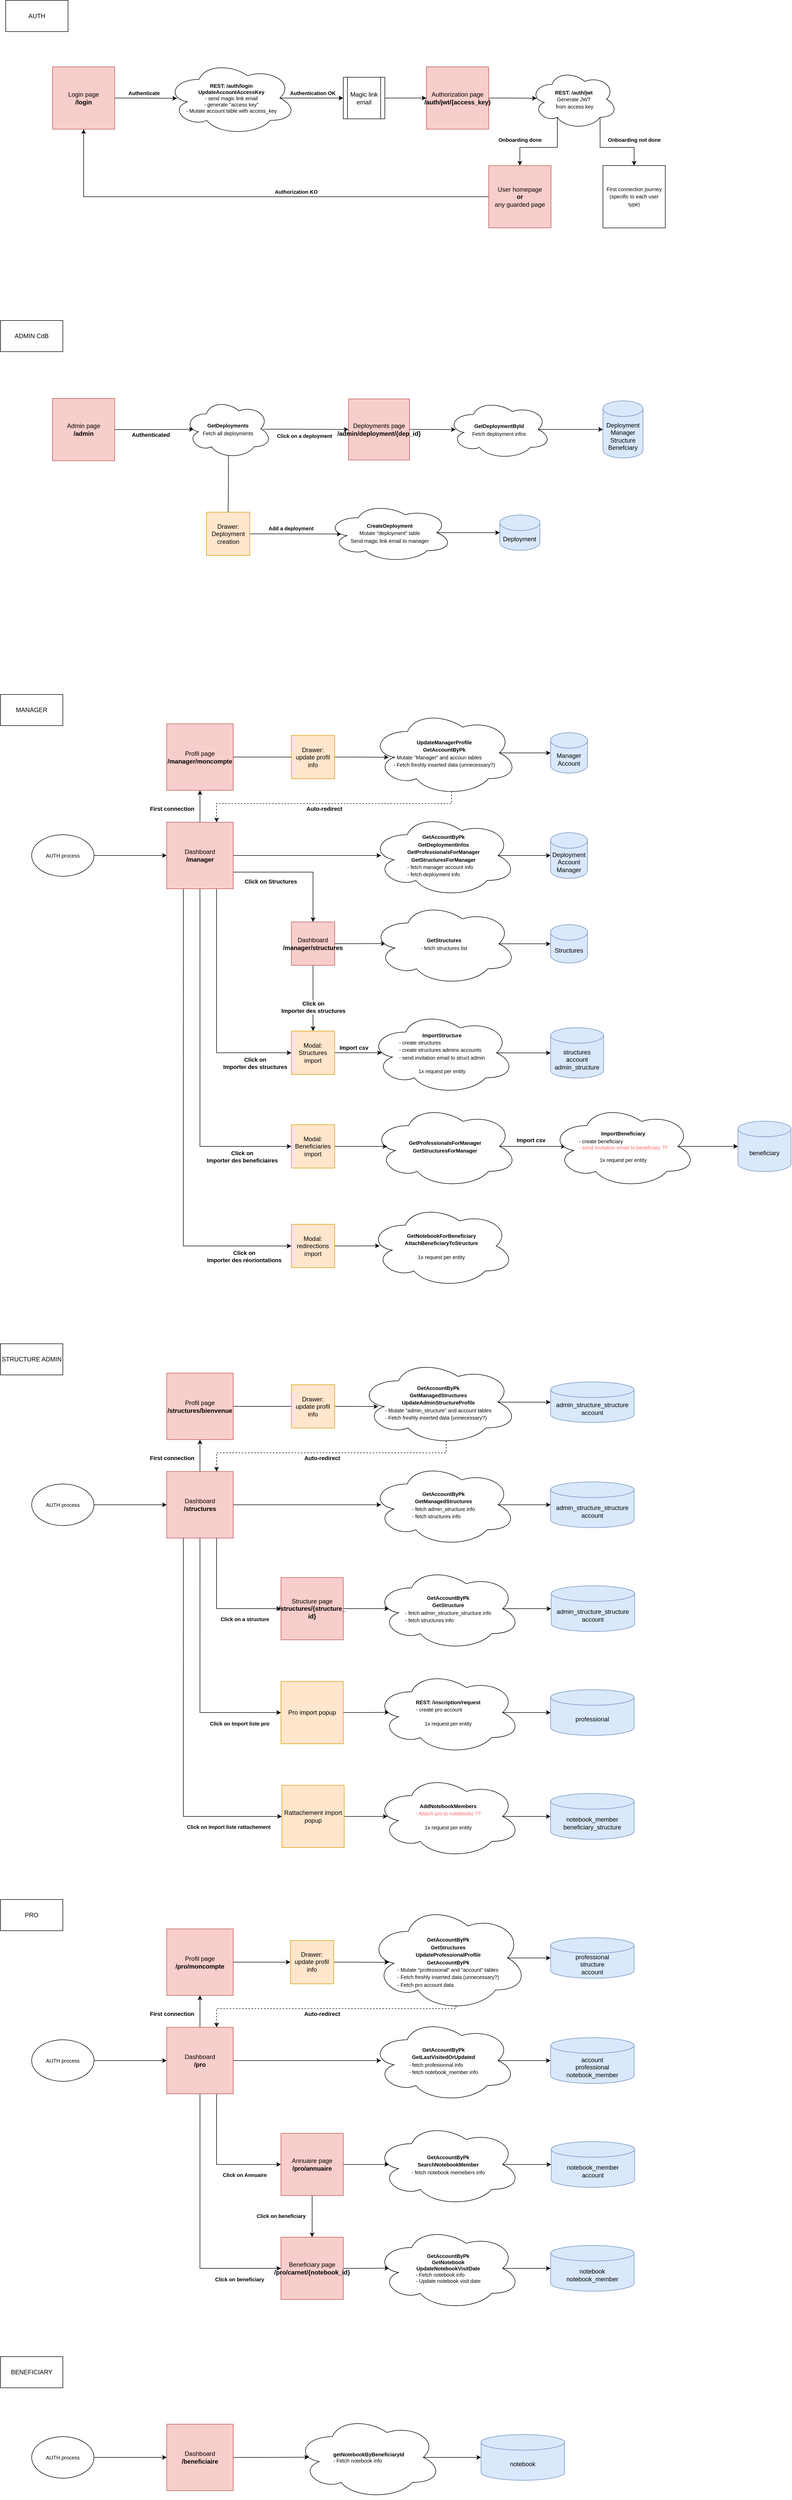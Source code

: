<mxfile version="17.1.2" type="device"><diagram id="R2lEEEUBdFMjLlhIrx00" name="Page-1"><mxGraphModel dx="3784" dy="2348" grid="1" gridSize="10" guides="1" tooltips="1" connect="1" arrows="1" fold="1" page="1" pageScale="1" pageWidth="850" pageHeight="1100" math="0" shadow="0" extFonts="Permanent Marker^https://fonts.googleapis.com/css?family=Permanent+Marker"><root><mxCell id="0"/><mxCell id="1" parent="0"/><mxCell id="b0l8em0e_ZYwEuucLl8l-1" value="ADMIN CdB" style="rounded=0;whiteSpace=wrap;html=1;" parent="1" vertex="1"><mxGeometry x="80" y="620" width="120" height="60" as="geometry"/></mxCell><mxCell id="b0l8em0e_ZYwEuucLl8l-4" style="edgeStyle=orthogonalEdgeStyle;rounded=0;orthogonalLoop=1;jettySize=auto;html=1;exitX=1;exitY=0.5;exitDx=0;exitDy=0;entryX=0.106;entryY=0.509;entryDx=0;entryDy=0;entryPerimeter=0;" parent="1" source="b0l8em0e_ZYwEuucLl8l-2" target="b0l8em0e_ZYwEuucLl8l-18" edge="1"><mxGeometry relative="1" as="geometry"><mxPoint x="440" y="829" as="targetPoint"/></mxGeometry></mxCell><mxCell id="b0l8em0e_ZYwEuucLl8l-5" value="&lt;b&gt;Authenticated&lt;/b&gt;" style="edgeLabel;html=1;align=center;verticalAlign=middle;resizable=0;points=[];" parent="b0l8em0e_ZYwEuucLl8l-4" vertex="1" connectable="0"><mxGeometry x="-0.128" y="-1" relative="1" as="geometry"><mxPoint x="2" y="9" as="offset"/></mxGeometry></mxCell><mxCell id="b0l8em0e_ZYwEuucLl8l-2" value="&lt;div&gt;Admin page&lt;/div&gt;&lt;b&gt;/admin&lt;/b&gt;" style="whiteSpace=wrap;html=1;aspect=fixed;fillColor=#f8cecc;strokeColor=#b85450;" parent="1" vertex="1"><mxGeometry x="180" y="770" width="120" height="120" as="geometry"/></mxCell><mxCell id="b0l8em0e_ZYwEuucLl8l-24" style="edgeStyle=orthogonalEdgeStyle;rounded=0;orthogonalLoop=1;jettySize=auto;html=1;fontSize=10;entryX=0;entryY=0.5;entryDx=0;entryDy=0;exitX=0.903;exitY=0.507;exitDx=0;exitDy=0;exitPerimeter=0;" parent="1" source="b0l8em0e_ZYwEuucLl8l-18" target="b0l8em0e_ZYwEuucLl8l-25" edge="1"><mxGeometry relative="1" as="geometry"><mxPoint x="740" y="841" as="targetPoint"/><mxPoint x="600" y="830" as="sourcePoint"/><Array as="points"><mxPoint x="640" y="829"/></Array></mxGeometry></mxCell><mxCell id="b0l8em0e_ZYwEuucLl8l-28" value="&lt;b&gt;Click on a deployment&lt;br&gt;&lt;/b&gt;" style="edgeLabel;html=1;align=center;verticalAlign=middle;resizable=0;points=[];fontSize=10;" parent="b0l8em0e_ZYwEuucLl8l-24" vertex="1" connectable="0"><mxGeometry x="-0.148" y="1" relative="1" as="geometry"><mxPoint x="9" y="13" as="offset"/></mxGeometry></mxCell><mxCell id="b0l8em0e_ZYwEuucLl8l-31" style="edgeStyle=orthogonalEdgeStyle;rounded=0;orthogonalLoop=1;jettySize=auto;html=1;exitX=1;exitY=0.5;exitDx=0;exitDy=0;fontSize=10;entryX=0.115;entryY=0.522;entryDx=0;entryDy=0;entryPerimeter=0;startArrow=none;" parent="1" source="xTq9MypV_NKDKWCXilwB-222" target="b0l8em0e_ZYwEuucLl8l-35" edge="1"><mxGeometry relative="1" as="geometry"><mxPoint x="750" y="1031" as="targetPoint"/></mxGeometry></mxCell><mxCell id="b0l8em0e_ZYwEuucLl8l-32" value="&lt;b&gt;Add a deployment&lt;/b&gt;" style="edgeLabel;html=1;align=center;verticalAlign=middle;resizable=0;points=[];fontSize=10;" parent="b0l8em0e_ZYwEuucLl8l-31" vertex="1" connectable="0"><mxGeometry x="0.186" y="3" relative="1" as="geometry"><mxPoint x="-26" y="-8" as="offset"/></mxGeometry></mxCell><mxCell id="b0l8em0e_ZYwEuucLl8l-18" value="&lt;div align=&quot;center&quot;&gt;&lt;b&gt;&lt;font style=&quot;font-size: 10px&quot;&gt;GetDeployments&lt;br&gt;&lt;/font&gt;&lt;/b&gt;&lt;/div&gt;&lt;div align=&quot;center&quot;&gt;&lt;font style=&quot;font-size: 10px&quot;&gt;Fetch all deployments&lt;/font&gt;&lt;br&gt;&lt;/div&gt;" style="ellipse;shape=cloud;whiteSpace=wrap;html=1;" parent="1" vertex="1"><mxGeometry x="434.22" y="771" width="168.08" height="115" as="geometry"/></mxCell><mxCell id="b0l8em0e_ZYwEuucLl8l-30" style="edgeStyle=orthogonalEdgeStyle;rounded=0;orthogonalLoop=1;jettySize=auto;html=1;exitX=1;exitY=0.5;exitDx=0;exitDy=0;entryX=0.081;entryY=0.502;entryDx=0;entryDy=0;entryPerimeter=0;fontSize=10;" parent="1" source="b0l8em0e_ZYwEuucLl8l-25" target="b0l8em0e_ZYwEuucLl8l-29" edge="1"><mxGeometry relative="1" as="geometry"/></mxCell><mxCell id="b0l8em0e_ZYwEuucLl8l-25" value="&lt;div&gt;Deployments page&lt;br&gt;&lt;/div&gt;&lt;b&gt;/admin/deployment/{dep_id}&lt;/b&gt;" style="whiteSpace=wrap;html=1;aspect=fixed;fillColor=#f8cecc;strokeColor=#b85450;" parent="1" vertex="1"><mxGeometry x="750" y="771" width="117.5" height="117.5" as="geometry"/></mxCell><mxCell id="b0l8em0e_ZYwEuucLl8l-29" value="&lt;div align=&quot;center&quot;&gt;&lt;font style=&quot;font-size: 10px&quot;&gt;&lt;b&gt;GetDeploymentById&lt;/b&gt;&lt;br&gt;&lt;/font&gt;&lt;/div&gt;&lt;div align=&quot;center&quot;&gt;&lt;font style=&quot;font-size: 10px&quot;&gt;Fetch deployment infos&lt;/font&gt;&lt;/div&gt;" style="ellipse;shape=cloud;whiteSpace=wrap;html=1;align=center;" parent="1" vertex="1"><mxGeometry x="940.31" y="772.25" width="200" height="115" as="geometry"/></mxCell><mxCell id="b0l8em0e_ZYwEuucLl8l-35" value="&lt;div align=&quot;center&quot;&gt;&lt;b&gt;&lt;font style=&quot;font-size: 10px&quot;&gt;CreateDeployment&lt;/font&gt;&lt;/b&gt;&lt;/div&gt;&lt;div align=&quot;center&quot;&gt;&lt;font style=&quot;font-size: 10px&quot;&gt;Mutate &quot;deployment&quot; table&lt;/font&gt;&lt;/div&gt;&lt;div align=&quot;center&quot;&gt;&lt;font style=&quot;font-size: 10px&quot;&gt;&lt;font style=&quot;font-size: 10px&quot;&gt;Send magic&lt;font style=&quot;font-size: 10px&quot;&gt; link email to manager&lt;br&gt;&lt;/font&gt;&lt;/font&gt;&lt;/font&gt;&lt;/div&gt;" style="ellipse;shape=cloud;whiteSpace=wrap;html=1;align=center;" parent="1" vertex="1"><mxGeometry x="708.75" y="971" width="241.25" height="115" as="geometry"/></mxCell><mxCell id="b0l8em0e_ZYwEuucLl8l-37" style="rounded=0;orthogonalLoop=1;jettySize=auto;html=1;entryX=0.875;entryY=0.5;entryDx=0;entryDy=0;entryPerimeter=0;fontSize=10;endArrow=none;endFill=0;startArrow=classic;startFill=1;" parent="1" source="b0l8em0e_ZYwEuucLl8l-36" target="b0l8em0e_ZYwEuucLl8l-35" edge="1"><mxGeometry relative="1" as="geometry"/></mxCell><mxCell id="b0l8em0e_ZYwEuucLl8l-36" value="Deployment" style="shape=cylinder3;whiteSpace=wrap;html=1;boundedLbl=1;backgroundOutline=1;size=15;fillColor=#dae8fc;strokeColor=#6c8ebf;" parent="1" vertex="1"><mxGeometry x="1041.38" y="994.5" width="77.24" height="68" as="geometry"/></mxCell><mxCell id="b0l8em0e_ZYwEuucLl8l-44" style="edgeStyle=none;rounded=0;orthogonalLoop=1;jettySize=auto;html=1;fontSize=10;startArrow=classic;startFill=1;endArrow=none;endFill=0;entryX=0.875;entryY=0.5;entryDx=0;entryDy=0;entryPerimeter=0;exitX=0;exitY=0.5;exitDx=0;exitDy=0;exitPerimeter=0;" parent="1" source="b0l8em0e_ZYwEuucLl8l-39" target="b0l8em0e_ZYwEuucLl8l-29" edge="1"><mxGeometry relative="1" as="geometry"><mxPoint x="1038.62" y="751" as="targetPoint"/></mxGeometry></mxCell><mxCell id="b0l8em0e_ZYwEuucLl8l-39" value="&lt;div&gt;Deployment&lt;/div&gt;&lt;div&gt;Manager&lt;/div&gt;&lt;div&gt;Structure&lt;/div&gt;&lt;div&gt;Benefciary&lt;br&gt;&lt;/div&gt;" style="shape=cylinder3;whiteSpace=wrap;html=1;boundedLbl=1;backgroundOutline=1;size=15;fillColor=#dae8fc;strokeColor=#6c8ebf;" parent="1" vertex="1"><mxGeometry x="1240" y="774.75" width="77.24" height="110" as="geometry"/></mxCell><mxCell id="RnAHqAJFfy3n6hoUI6PY-1" value="MANAGER" style="rounded=0;whiteSpace=wrap;html=1;" parent="1" vertex="1"><mxGeometry x="80" y="1340" width="120" height="60" as="geometry"/></mxCell><mxCell id="RnAHqAJFfy3n6hoUI6PY-3" style="edgeStyle=orthogonalEdgeStyle;rounded=0;orthogonalLoop=1;jettySize=auto;html=1;exitX=1;exitY=0.5;exitDx=0;exitDy=0;entryX=0;entryY=0.5;entryDx=0;entryDy=0;" parent="1" source="xTq9MypV_NKDKWCXilwB-113" target="RnAHqAJFfy3n6hoUI6PY-8" edge="1"><mxGeometry relative="1" as="geometry"><mxPoint x="382.35" y="1649.61" as="targetPoint"/><mxPoint x="260" y="1650" as="sourcePoint"/></mxGeometry></mxCell><mxCell id="RnAHqAJFfy3n6hoUI6PY-10" style="edgeStyle=orthogonalEdgeStyle;rounded=0;orthogonalLoop=1;jettySize=auto;html=1;entryX=0.75;entryY=0;entryDx=0;entryDy=0;dashed=1;exitX=0.55;exitY=0.95;exitDx=0;exitDy=0;exitPerimeter=0;" parent="1" source="RnAHqAJFfy3n6hoUI6PY-13" target="RnAHqAJFfy3n6hoUI6PY-8" edge="1"><mxGeometry relative="1" as="geometry"><mxPoint x="663.45" y="1730" as="sourcePoint"/><Array as="points"><mxPoint x="496" y="1550"/></Array></mxGeometry></mxCell><mxCell id="RnAHqAJFfy3n6hoUI6PY-11" value="&lt;div&gt;Auto-redirect&lt;/div&gt;" style="edgeLabel;html=1;align=center;verticalAlign=middle;resizable=0;points=[];fontStyle=1" parent="RnAHqAJFfy3n6hoUI6PY-10" vertex="1" connectable="0"><mxGeometry x="0.252" y="1" relative="1" as="geometry"><mxPoint x="51" y="9" as="offset"/></mxGeometry></mxCell><mxCell id="xj6LtalqsmbhkpCHXGXS-2" style="edgeStyle=orthogonalEdgeStyle;rounded=0;orthogonalLoop=1;jettySize=auto;html=1;entryX=0.5;entryY=1;entryDx=0;entryDy=0;endArrow=classic;endFill=1;startArrow=none;startFill=0;exitX=0.5;exitY=0;exitDx=0;exitDy=0;" parent="1" source="RnAHqAJFfy3n6hoUI6PY-8" target="RnAHqAJFfy3n6hoUI6PY-9" edge="1"><mxGeometry relative="1" as="geometry"/></mxCell><mxCell id="xTq9MypV_NKDKWCXilwB-6" value="&lt;b&gt;First connection&lt;br&gt;&lt;/b&gt;" style="edgeLabel;html=1;align=center;verticalAlign=middle;resizable=0;points=[];" parent="xj6LtalqsmbhkpCHXGXS-2" vertex="1" connectable="0"><mxGeometry x="-0.278" y="2" relative="1" as="geometry"><mxPoint x="-52" y="-4" as="offset"/></mxGeometry></mxCell><mxCell id="xTq9MypV_NKDKWCXilwB-13" style="edgeStyle=orthogonalEdgeStyle;rounded=0;orthogonalLoop=1;jettySize=auto;html=1;entryX=0.071;entryY=0.5;entryDx=0;entryDy=0;entryPerimeter=0;startArrow=none;startFill=0;endArrow=classic;endFill=1;" parent="1" source="RnAHqAJFfy3n6hoUI6PY-8" target="xTq9MypV_NKDKWCXilwB-10" edge="1"><mxGeometry relative="1" as="geometry"/></mxCell><mxCell id="xTq9MypV_NKDKWCXilwB-20" style="edgeStyle=orthogonalEdgeStyle;rounded=0;orthogonalLoop=1;jettySize=auto;html=1;entryX=0.5;entryY=0;entryDx=0;entryDy=0;startArrow=none;startFill=0;endArrow=classic;endFill=1;exitX=1;exitY=0.75;exitDx=0;exitDy=0;" parent="1" source="RnAHqAJFfy3n6hoUI6PY-8" target="xTq9MypV_NKDKWCXilwB-15" edge="1"><mxGeometry relative="1" as="geometry"><mxPoint x="520" y="1660" as="sourcePoint"/></mxGeometry></mxCell><mxCell id="xTq9MypV_NKDKWCXilwB-21" value="&lt;b&gt;Click on Structures&lt;/b&gt;" style="edgeLabel;html=1;align=center;verticalAlign=middle;resizable=0;points=[];" parent="xTq9MypV_NKDKWCXilwB-20" vertex="1" connectable="0"><mxGeometry x="-0.055" relative="1" as="geometry"><mxPoint x="-46" y="18" as="offset"/></mxGeometry></mxCell><mxCell id="xTq9MypV_NKDKWCXilwB-23" style="edgeStyle=orthogonalEdgeStyle;rounded=0;orthogonalLoop=1;jettySize=auto;html=1;exitX=0.75;exitY=1;exitDx=0;exitDy=0;entryX=0;entryY=0.5;entryDx=0;entryDy=0;startArrow=none;startFill=0;endArrow=classic;endFill=1;" parent="1" source="RnAHqAJFfy3n6hoUI6PY-8" target="xTq9MypV_NKDKWCXilwB-22" edge="1"><mxGeometry relative="1" as="geometry"/></mxCell><mxCell id="xTq9MypV_NKDKWCXilwB-24" value="&lt;div&gt;&lt;b&gt;Click on &lt;br&gt;&lt;/b&gt;&lt;/div&gt;&lt;div&gt;&lt;b&gt;Importer des structures&lt;/b&gt;&lt;/div&gt;" style="edgeLabel;html=1;align=center;verticalAlign=middle;resizable=0;points=[];" parent="xTq9MypV_NKDKWCXilwB-23" vertex="1" connectable="0"><mxGeometry x="0.779" y="-2" relative="1" as="geometry"><mxPoint x="-20" y="18" as="offset"/></mxGeometry></mxCell><mxCell id="xTq9MypV_NKDKWCXilwB-27" style="edgeStyle=orthogonalEdgeStyle;rounded=0;orthogonalLoop=1;jettySize=auto;html=1;exitX=0.5;exitY=1;exitDx=0;exitDy=0;startArrow=none;startFill=0;endArrow=classic;endFill=1;entryX=0;entryY=0.5;entryDx=0;entryDy=0;" parent="1" source="RnAHqAJFfy3n6hoUI6PY-8" target="xTq9MypV_NKDKWCXilwB-26" edge="1"><mxGeometry relative="1" as="geometry"><mxPoint x="500" y="2210" as="targetPoint"/></mxGeometry></mxCell><mxCell id="xTq9MypV_NKDKWCXilwB-28" value="&lt;div&gt;&lt;b&gt;Click on &lt;br&gt;&lt;/b&gt;&lt;/div&gt;&lt;div&gt;&lt;b&gt;Importer des beneficiaires&lt;/b&gt;&lt;/div&gt;" style="edgeLabel;html=1;align=center;verticalAlign=middle;resizable=0;points=[];" parent="xTq9MypV_NKDKWCXilwB-27" vertex="1" connectable="0"><mxGeometry x="0.616" y="2" relative="1" as="geometry"><mxPoint x="34" y="22" as="offset"/></mxGeometry></mxCell><mxCell id="xTq9MypV_NKDKWCXilwB-30" style="edgeStyle=orthogonalEdgeStyle;rounded=0;orthogonalLoop=1;jettySize=auto;html=1;exitX=0.25;exitY=1;exitDx=0;exitDy=0;startArrow=none;startFill=0;endArrow=classic;endFill=1;entryX=0;entryY=0.5;entryDx=0;entryDy=0;" parent="1" source="RnAHqAJFfy3n6hoUI6PY-8" target="xTq9MypV_NKDKWCXilwB-29" edge="1"><mxGeometry relative="1" as="geometry"><mxPoint x="438.25" y="2270" as="targetPoint"/></mxGeometry></mxCell><mxCell id="xTq9MypV_NKDKWCXilwB-33" value="&lt;div&gt;&lt;b&gt;Click on &lt;br&gt;&lt;/b&gt;&lt;/div&gt;&lt;div&gt;&lt;b&gt;Importer des réoriontations&lt;br&gt;&lt;/b&gt;&lt;/div&gt;" style="edgeLabel;html=1;align=center;verticalAlign=middle;resizable=0;points=[];" parent="xTq9MypV_NKDKWCXilwB-30" vertex="1" connectable="0"><mxGeometry x="0.812" y="-1" relative="1" as="geometry"><mxPoint x="-7" y="19" as="offset"/></mxGeometry></mxCell><mxCell id="RnAHqAJFfy3n6hoUI6PY-8" value="&lt;div&gt;Dashboard&lt;br&gt;&lt;/div&gt;&lt;b&gt;/manager&lt;/b&gt;" style="whiteSpace=wrap;html=1;aspect=fixed;fillColor=#f8cecc;strokeColor=#b85450;" parent="1" vertex="1"><mxGeometry x="400" y="1585.97" width="128.06" height="128.06" as="geometry"/></mxCell><mxCell id="xTq9MypV_NKDKWCXilwB-12" style="edgeStyle=orthogonalEdgeStyle;rounded=0;orthogonalLoop=1;jettySize=auto;html=1;entryX=0.122;entryY=0.551;entryDx=0;entryDy=0;entryPerimeter=0;startArrow=none;startFill=0;endArrow=classic;endFill=1;exitX=1;exitY=0.5;exitDx=0;exitDy=0;" parent="1" source="xTq9MypV_NKDKWCXilwB-225" target="RnAHqAJFfy3n6hoUI6PY-13" edge="1"><mxGeometry relative="1" as="geometry"><mxPoint x="730" y="1461" as="sourcePoint"/></mxGeometry></mxCell><mxCell id="RnAHqAJFfy3n6hoUI6PY-9" value="Profil page&lt;br&gt;&lt;div&gt;&lt;b&gt;/manager/moncompte&lt;/b&gt;&lt;/div&gt;" style="whiteSpace=wrap;html=1;aspect=fixed;fillColor=#f8cecc;strokeColor=#b85450;" parent="1" vertex="1"><mxGeometry x="400" y="1396.47" width="128.06" height="128.06" as="geometry"/></mxCell><mxCell id="xTq9MypV_NKDKWCXilwB-16" style="edgeStyle=orthogonalEdgeStyle;rounded=0;orthogonalLoop=1;jettySize=auto;html=1;entryX=0;entryY=0.5;entryDx=0;entryDy=0;entryPerimeter=0;startArrow=none;startFill=0;endArrow=classic;endFill=1;exitX=0.875;exitY=0.5;exitDx=0;exitDy=0;exitPerimeter=0;" parent="1" source="RnAHqAJFfy3n6hoUI6PY-13" target="RnAHqAJFfy3n6hoUI6PY-14" edge="1"><mxGeometry relative="1" as="geometry"/></mxCell><mxCell id="RnAHqAJFfy3n6hoUI6PY-13" value="&lt;div align=&quot;center&quot;&gt;&lt;font style=&quot;font-size: 10px&quot;&gt;&lt;b&gt;&lt;font style=&quot;font-size: 10px&quot;&gt;&lt;b&gt;UpdateManagerProfile&lt;/b&gt;&lt;/font&gt;&lt;/b&gt;&lt;/font&gt;&lt;/div&gt;&lt;div align=&quot;center&quot;&gt;&lt;font style=&quot;font-size: 10px&quot;&gt;&lt;b&gt;&lt;font style=&quot;font-size: 10px&quot;&gt;&lt;b&gt;GetAccountByPk&lt;/b&gt;&lt;/font&gt;&lt;/b&gt;&lt;/font&gt;&lt;font style=&quot;font-size: 10px&quot;&gt;&lt;b&gt;&lt;font style=&quot;font-size: 10px&quot;&gt;&lt;b&gt;&lt;br&gt;&lt;/b&gt;&lt;/font&gt;&lt;/b&gt;&lt;/font&gt;&lt;div align=&quot;left&quot;&gt;&lt;font style=&quot;font-size: 10px&quot;&gt;- Mutate &quot;Manager&quot; and accoun tables&lt;/font&gt;&lt;font style=&quot;font-size: 10px&quot;&gt;&lt;b&gt;&lt;font style=&quot;font-size: 10px&quot;&gt;&lt;b&gt;&lt;br&gt;&lt;/b&gt;&lt;/font&gt;&lt;/b&gt;&lt;/font&gt;&lt;div align=&quot;left&quot;&gt;&lt;font style=&quot;font-size: 10px&quot;&gt;- Fetch freshly inserted data (unnecessary?)&lt;br&gt;&lt;/font&gt;&lt;/div&gt;&lt;/div&gt;&lt;/div&gt;" style="ellipse;shape=cloud;whiteSpace=wrap;html=1;" parent="1" vertex="1"><mxGeometry x="792.99" y="1370" width="282.88" height="165" as="geometry"/></mxCell><mxCell id="RnAHqAJFfy3n6hoUI6PY-14" value="&lt;div&gt;Manager&lt;/div&gt;Account" style="shape=cylinder3;whiteSpace=wrap;html=1;boundedLbl=1;backgroundOutline=1;size=15;fillColor=#dae8fc;strokeColor=#6c8ebf;" parent="1" vertex="1"><mxGeometry x="1139.19" y="1413.5" width="71" height="78" as="geometry"/></mxCell><mxCell id="xTq9MypV_NKDKWCXilwB-18" style="edgeStyle=orthogonalEdgeStyle;rounded=0;orthogonalLoop=1;jettySize=auto;html=1;entryX=0.875;entryY=0.5;entryDx=0;entryDy=0;entryPerimeter=0;startArrow=classic;startFill=1;endArrow=none;endFill=0;" parent="1" source="xTq9MypV_NKDKWCXilwB-9" target="xTq9MypV_NKDKWCXilwB-10" edge="1"><mxGeometry relative="1" as="geometry"/></mxCell><mxCell id="xTq9MypV_NKDKWCXilwB-9" value="&lt;div&gt;Deployment&lt;/div&gt;Account&lt;br&gt;&lt;div&gt;Manager&lt;/div&gt;" style="shape=cylinder3;whiteSpace=wrap;html=1;boundedLbl=1;backgroundOutline=1;size=15;fillColor=#dae8fc;strokeColor=#6c8ebf;" parent="1" vertex="1"><mxGeometry x="1139.19" y="1606" width="71" height="88" as="geometry"/></mxCell><mxCell id="xTq9MypV_NKDKWCXilwB-10" value="&lt;div align=&quot;center&quot;&gt;&lt;font style=&quot;font-size: 10px&quot;&gt;&lt;b&gt;GetAccountByPk&lt;/b&gt;&lt;br&gt;&lt;/font&gt;&lt;/div&gt;&lt;div align=&quot;center&quot;&gt;&lt;font style=&quot;font-size: 10px&quot;&gt;&lt;b&gt;GetDeploymentInfos&lt;/b&gt;&lt;/font&gt;&lt;font style=&quot;font-size: 10px&quot;&gt;&lt;br&gt;&lt;/font&gt;&lt;/div&gt;&lt;div align=&quot;center&quot;&gt;&lt;font style=&quot;font-size: 10px&quot;&gt;&lt;b&gt;GetProfessionalsForManager&lt;/b&gt;&lt;br&gt;&lt;/font&gt;&lt;/div&gt;&lt;div align=&quot;center&quot;&gt;&lt;font style=&quot;font-size: 10px&quot;&gt;&lt;b&gt;GetStructuresForManager&lt;/b&gt;&lt;br&gt;&lt;/font&gt;&lt;div align=&quot;left&quot;&gt;&lt;font style=&quot;font-size: 10px&quot;&gt;- fetch manager account info&lt;/font&gt;&lt;font style=&quot;font-size: 10px&quot;&gt;&lt;br&gt;&lt;/font&gt;&lt;div align=&quot;left&quot;&gt;&lt;font style=&quot;font-size: 10px&quot;&gt;- fetch deployment info&lt;br&gt;&lt;/font&gt;&lt;/div&gt;&lt;/div&gt;&lt;/div&gt;" style="ellipse;shape=cloud;whiteSpace=wrap;html=1;" parent="1" vertex="1"><mxGeometry x="792.99" y="1570" width="280" height="160" as="geometry"/></mxCell><mxCell id="xTq9MypV_NKDKWCXilwB-25" style="edgeStyle=orthogonalEdgeStyle;rounded=0;orthogonalLoop=1;jettySize=auto;html=1;entryX=0.5;entryY=0;entryDx=0;entryDy=0;startArrow=none;startFill=0;endArrow=classic;endFill=1;" parent="1" source="xTq9MypV_NKDKWCXilwB-15" target="xTq9MypV_NKDKWCXilwB-22" edge="1"><mxGeometry relative="1" as="geometry"/></mxCell><mxCell id="xTq9MypV_NKDKWCXilwB-31" value="&lt;div&gt;&lt;b&gt;Click on &lt;br&gt;&lt;/b&gt;&lt;/div&gt;&lt;div&gt;&lt;b&gt;Importer des structures&lt;/b&gt;&lt;/div&gt;" style="edgeLabel;html=1;align=center;verticalAlign=middle;resizable=0;points=[];" parent="xTq9MypV_NKDKWCXilwB-25" vertex="1" connectable="0"><mxGeometry x="0.265" relative="1" as="geometry"><mxPoint as="offset"/></mxGeometry></mxCell><mxCell id="xTq9MypV_NKDKWCXilwB-35" style="edgeStyle=orthogonalEdgeStyle;rounded=0;orthogonalLoop=1;jettySize=auto;html=1;entryX=0.096;entryY=0.498;entryDx=0;entryDy=0;entryPerimeter=0;startArrow=none;startFill=0;endArrow=classic;endFill=1;" parent="1" source="xTq9MypV_NKDKWCXilwB-15" target="xTq9MypV_NKDKWCXilwB-34" edge="1"><mxGeometry relative="1" as="geometry"/></mxCell><mxCell id="xTq9MypV_NKDKWCXilwB-15" value="&lt;div&gt;Dashboard&lt;br&gt;&lt;/div&gt;&lt;b&gt;/manager/structures&lt;/b&gt;" style="whiteSpace=wrap;html=1;aspect=fixed;fillColor=#f8cecc;strokeColor=#b85450;" parent="1" vertex="1"><mxGeometry x="640" y="1778" width="83.49" height="83.49" as="geometry"/></mxCell><mxCell id="xTq9MypV_NKDKWCXilwB-39" style="edgeStyle=orthogonalEdgeStyle;rounded=0;orthogonalLoop=1;jettySize=auto;html=1;entryX=0.087;entryY=0.498;entryDx=0;entryDy=0;entryPerimeter=0;startArrow=none;startFill=0;endArrow=classic;endFill=1;" parent="1" source="xTq9MypV_NKDKWCXilwB-22" target="xTq9MypV_NKDKWCXilwB-38" edge="1"><mxGeometry relative="1" as="geometry"/></mxCell><mxCell id="xTq9MypV_NKDKWCXilwB-51" value="&lt;b&gt;Import csv&lt;br&gt;&lt;/b&gt;" style="edgeLabel;html=1;align=center;verticalAlign=middle;resizable=0;points=[];" parent="xTq9MypV_NKDKWCXilwB-39" vertex="1" connectable="0"><mxGeometry x="-0.35" relative="1" as="geometry"><mxPoint x="7" y="-10" as="offset"/></mxGeometry></mxCell><mxCell id="xTq9MypV_NKDKWCXilwB-22" value="&lt;div&gt;Modal:&lt;/div&gt;&lt;div&gt;Structures import&lt;br&gt;&lt;/div&gt;" style="whiteSpace=wrap;html=1;aspect=fixed;fillColor=#ffe6cc;strokeColor=#d79b00;" parent="1" vertex="1"><mxGeometry x="640" y="1988" width="83.49" height="83.49" as="geometry"/></mxCell><mxCell id="xTq9MypV_NKDKWCXilwB-45" style="edgeStyle=orthogonalEdgeStyle;rounded=0;orthogonalLoop=1;jettySize=auto;html=1;exitX=0.875;exitY=0.5;exitDx=0;exitDy=0;entryX=0.103;entryY=0.5;entryDx=0;entryDy=0;entryPerimeter=0;startArrow=none;startFill=0;endArrow=classic;endFill=1;exitPerimeter=0;" parent="1" source="xTq9MypV_NKDKWCXilwB-46" target="xTq9MypV_NKDKWCXilwB-42" edge="1"><mxGeometry relative="1" as="geometry"/></mxCell><mxCell id="xTq9MypV_NKDKWCXilwB-48" value="&lt;div&gt;&lt;b&gt;Import csv&lt;/b&gt;&lt;/div&gt;" style="edgeLabel;html=1;align=center;verticalAlign=middle;resizable=0;points=[];" parent="xTq9MypV_NKDKWCXilwB-45" vertex="1" connectable="0"><mxGeometry x="-0.086" y="-1" relative="1" as="geometry"><mxPoint x="2" y="-13" as="offset"/></mxGeometry></mxCell><mxCell id="xTq9MypV_NKDKWCXilwB-26" value="&lt;div&gt;Modal:&lt;/div&gt;&lt;div&gt;Beneficiaries import&lt;br&gt;&lt;/div&gt;" style="whiteSpace=wrap;html=1;aspect=fixed;fillColor=#ffe6cc;strokeColor=#d79b00;" parent="1" vertex="1"><mxGeometry x="640" y="2168.26" width="83.49" height="83.49" as="geometry"/></mxCell><mxCell id="xTq9MypV_NKDKWCXilwB-53" value="" style="edgeStyle=orthogonalEdgeStyle;rounded=0;orthogonalLoop=1;jettySize=auto;html=1;startArrow=none;startFill=0;endArrow=classic;endFill=1;entryX=0.074;entryY=0.498;entryDx=0;entryDy=0;entryPerimeter=0;" parent="1" source="xTq9MypV_NKDKWCXilwB-29" target="xTq9MypV_NKDKWCXilwB-52" edge="1"><mxGeometry relative="1" as="geometry"/></mxCell><mxCell id="xTq9MypV_NKDKWCXilwB-29" value="&lt;div&gt;Modal:&lt;/div&gt;&lt;div&gt;redirections import&lt;br&gt;&lt;/div&gt;" style="whiteSpace=wrap;html=1;aspect=fixed;fillColor=#ffe6cc;strokeColor=#d79b00;" parent="1" vertex="1"><mxGeometry x="640" y="2360" width="83.49" height="83.49" as="geometry"/></mxCell><mxCell id="xTq9MypV_NKDKWCXilwB-37" style="edgeStyle=orthogonalEdgeStyle;rounded=0;orthogonalLoop=1;jettySize=auto;html=1;exitX=0.875;exitY=0.5;exitDx=0;exitDy=0;exitPerimeter=0;entryX=0;entryY=0.5;entryDx=0;entryDy=0;entryPerimeter=0;startArrow=none;startFill=0;endArrow=classic;endFill=1;" parent="1" source="xTq9MypV_NKDKWCXilwB-34" target="xTq9MypV_NKDKWCXilwB-36" edge="1"><mxGeometry relative="1" as="geometry"/></mxCell><mxCell id="xTq9MypV_NKDKWCXilwB-34" value="&lt;div align=&quot;center&quot;&gt;&lt;font style=&quot;font-size: 10px&quot;&gt;&lt;b&gt;GetStructures&lt;/b&gt;&lt;br&gt;&lt;/font&gt;&lt;div align=&quot;left&quot;&gt;&lt;font style=&quot;font-size: 10px&quot;&gt;- fetch structures list&lt;/font&gt;&lt;font style=&quot;font-size: 10px&quot;&gt;&lt;br&gt;&lt;/font&gt;&lt;/div&gt;&lt;/div&gt;" style="ellipse;shape=cloud;whiteSpace=wrap;html=1;" parent="1" vertex="1"><mxGeometry x="794.43" y="1740" width="280" height="160" as="geometry"/></mxCell><mxCell id="xTq9MypV_NKDKWCXilwB-36" value="Structures" style="shape=cylinder3;whiteSpace=wrap;html=1;boundedLbl=1;backgroundOutline=1;size=15;fillColor=#dae8fc;strokeColor=#6c8ebf;" parent="1" vertex="1"><mxGeometry x="1139.19" y="1783" width="71" height="74" as="geometry"/></mxCell><mxCell id="xTq9MypV_NKDKWCXilwB-41" style="edgeStyle=orthogonalEdgeStyle;rounded=0;orthogonalLoop=1;jettySize=auto;html=1;exitX=0.875;exitY=0.5;exitDx=0;exitDy=0;exitPerimeter=0;entryX=0;entryY=0.5;entryDx=0;entryDy=0;entryPerimeter=0;startArrow=none;startFill=0;endArrow=classic;endFill=1;" parent="1" source="xTq9MypV_NKDKWCXilwB-38" target="xTq9MypV_NKDKWCXilwB-40" edge="1"><mxGeometry relative="1" as="geometry"/></mxCell><mxCell id="xTq9MypV_NKDKWCXilwB-38" value="&lt;div align=&quot;center&quot;&gt;&lt;font style=&quot;font-size: 10px&quot;&gt;&lt;b&gt;ImportStructure&lt;/b&gt;&lt;/font&gt;&lt;font style=&quot;font-size: 10px&quot;&gt;&lt;br&gt;&lt;/font&gt;&lt;div align=&quot;left&quot;&gt;&lt;font style=&quot;font-size: 10px&quot;&gt;- create structures&lt;/font&gt;&lt;font style=&quot;font-size: 10px&quot;&gt;&lt;br&gt;&lt;/font&gt;&lt;div align=&quot;left&quot;&gt;&lt;font style=&quot;font-size: 10px&quot;&gt;- create structures admins accounts&lt;/font&gt;&lt;font style=&quot;font-size: 10px&quot;&gt;&lt;/font&gt;&lt;/div&gt;&lt;font style=&quot;font-size: 10px&quot;&gt;&lt;/font&gt;&lt;div align=&quot;left&quot;&gt;&lt;font style=&quot;font-size: 10px&quot;&gt;- send invitation email to struct admin&lt;/font&gt;&lt;br&gt;&lt;/div&gt;&lt;/div&gt;&lt;/div&gt;&lt;div&gt;&lt;br&gt;&lt;/div&gt;&lt;div align=&quot;center&quot;&gt;&lt;div style=&quot;font-size: 10px&quot;&gt;1x request per entity&lt;/div&gt;&lt;/div&gt;" style="ellipse;shape=cloud;whiteSpace=wrap;html=1;" parent="1" vertex="1"><mxGeometry x="790.0" y="1950" width="280" height="160" as="geometry"/></mxCell><mxCell id="xTq9MypV_NKDKWCXilwB-40" value="&lt;div&gt;structures&lt;/div&gt;&lt;div&gt;account&lt;/div&gt;&lt;div&gt;admin_structure&lt;br&gt;&lt;/div&gt;" style="shape=cylinder3;whiteSpace=wrap;html=1;boundedLbl=1;backgroundOutline=1;size=15;fillColor=#dae8fc;strokeColor=#6c8ebf;" parent="1" vertex="1"><mxGeometry x="1139.19" y="1981.5" width="102.06" height="97" as="geometry"/></mxCell><mxCell id="xTq9MypV_NKDKWCXilwB-158" style="edgeStyle=orthogonalEdgeStyle;rounded=0;orthogonalLoop=1;jettySize=auto;html=1;exitX=0.875;exitY=0.5;exitDx=0;exitDy=0;exitPerimeter=0;entryX=0;entryY=0.5;entryDx=0;entryDy=0;entryPerimeter=0;fontSize=10;fontColor=#FF6666;startArrow=none;startFill=0;endArrow=classic;endFill=1;" parent="1" source="xTq9MypV_NKDKWCXilwB-42" target="xTq9MypV_NKDKWCXilwB-157" edge="1"><mxGeometry relative="1" as="geometry"/></mxCell><mxCell id="xTq9MypV_NKDKWCXilwB-42" value="&lt;div align=&quot;center&quot;&gt;&lt;font style=&quot;font-size: 10px&quot;&gt;&lt;b&gt;ImportBeneficiary&lt;/b&gt;&lt;/font&gt;&lt;font style=&quot;font-size: 10px&quot;&gt;&lt;br&gt;&lt;/font&gt;&lt;div align=&quot;left&quot;&gt;&lt;font style=&quot;font-size: 10px&quot;&gt;- create beneficiary&lt;/font&gt;&lt;font style=&quot;font-size: 10px&quot;&gt;&lt;br&gt;&lt;/font&gt;&lt;/div&gt;&lt;/div&gt;&lt;div style=&quot;font-size: 10px&quot;&gt;&lt;font color=&quot;#FF6666&quot;&gt;- send invitation email to benefciary ??&lt;/font&gt;&lt;/div&gt;&lt;div style=&quot;font-size: 10px&quot;&gt;&lt;br&gt;&lt;/div&gt;&lt;div style=&quot;font-size: 10px&quot;&gt;&lt;div align=&quot;center&quot;&gt;&lt;div style=&quot;font-size: 10px&quot;&gt;1x request per entity&lt;/div&gt;&lt;/div&gt;&lt;/div&gt;" style="ellipse;shape=cloud;whiteSpace=wrap;html=1;" parent="1" vertex="1"><mxGeometry x="1139.19" y="2130" width="280" height="160" as="geometry"/></mxCell><mxCell id="xTq9MypV_NKDKWCXilwB-46" value="&lt;font style=&quot;font-size: 10px&quot;&gt;&lt;b&gt;GetProfessionalsForManager&lt;/b&gt;&lt;br&gt;&lt;/font&gt;&lt;div align=&quot;center&quot;&gt;&lt;font style=&quot;font-size: 10px&quot;&gt;&lt;b&gt;GetStructuresForManager&lt;/b&gt;&lt;br&gt;&lt;/font&gt;&lt;/div&gt;" style="ellipse;shape=cloud;whiteSpace=wrap;html=1;" parent="1" vertex="1"><mxGeometry x="795.87" y="2130" width="280" height="160" as="geometry"/></mxCell><mxCell id="xTq9MypV_NKDKWCXilwB-47" value="" style="edgeStyle=orthogonalEdgeStyle;rounded=0;orthogonalLoop=1;jettySize=auto;html=1;exitX=1;exitY=0.5;exitDx=0;exitDy=0;entryX=0.103;entryY=0.5;entryDx=0;entryDy=0;entryPerimeter=0;startArrow=none;startFill=0;endArrow=classic;endFill=1;" parent="1" source="xTq9MypV_NKDKWCXilwB-26" target="xTq9MypV_NKDKWCXilwB-46" edge="1"><mxGeometry relative="1" as="geometry"><mxPoint x="723.49" y="2171.745" as="sourcePoint"/><mxPoint x="1018.84" y="2171.74" as="targetPoint"/></mxGeometry></mxCell><mxCell id="xTq9MypV_NKDKWCXilwB-52" value="&lt;div&gt;&lt;font style=&quot;font-size: 10px&quot;&gt;&lt;b&gt;GetNotebookForBeneficiary&lt;/b&gt;&lt;/font&gt;&lt;/div&gt;&lt;div&gt;&lt;font style=&quot;font-size: 10px&quot;&gt;&lt;b&gt;AttachBeneficiaryToStructure&lt;br&gt;&lt;/b&gt;&lt;/font&gt;&lt;/div&gt;&lt;div&gt;&lt;font style=&quot;font-size: 10px&quot;&gt;&lt;b&gt;&lt;br&gt;&lt;/b&gt;&lt;/font&gt;&lt;/div&gt;&lt;div align=&quot;center&quot;&gt;&lt;div style=&quot;font-size: 10px&quot;&gt;1x request per entity&lt;/div&gt;&lt;/div&gt;" style="ellipse;shape=cloud;whiteSpace=wrap;html=1;" parent="1" vertex="1"><mxGeometry x="789.38" y="2321.75" width="280" height="160" as="geometry"/></mxCell><mxCell id="xTq9MypV_NKDKWCXilwB-76" value="AUTH" style="rounded=0;whiteSpace=wrap;html=1;" parent="1" vertex="1"><mxGeometry x="90" y="3.75" width="120" height="60" as="geometry"/></mxCell><mxCell id="xTq9MypV_NKDKWCXilwB-95" style="edgeStyle=orthogonalEdgeStyle;rounded=0;orthogonalLoop=1;jettySize=auto;html=1;entryX=0.08;entryY=0.504;entryDx=0;entryDy=0;entryPerimeter=0;fontSize=10;startArrow=none;startFill=0;endArrow=classic;endFill=1;" parent="1" source="xTq9MypV_NKDKWCXilwB-88" target="xTq9MypV_NKDKWCXilwB-89" edge="1"><mxGeometry relative="1" as="geometry"/></mxCell><mxCell id="xTq9MypV_NKDKWCXilwB-96" value="&lt;div&gt;&lt;b&gt;Authenticate&lt;/b&gt;&lt;/div&gt;" style="edgeLabel;html=1;align=center;verticalAlign=middle;resizable=0;points=[];fontSize=10;" parent="xTq9MypV_NKDKWCXilwB-95" vertex="1" connectable="0"><mxGeometry x="-0.508" y="-3" relative="1" as="geometry"><mxPoint x="26" y="-13" as="offset"/></mxGeometry></mxCell><mxCell id="xTq9MypV_NKDKWCXilwB-88" value="&lt;div&gt;Login page&lt;br&gt;&lt;/div&gt;&lt;b&gt;/login&lt;/b&gt;" style="whiteSpace=wrap;html=1;aspect=fixed;fillColor=#f8cecc;strokeColor=#b85450;" parent="1" vertex="1"><mxGeometry x="180" y="131.75" width="120" height="120" as="geometry"/></mxCell><mxCell id="xTq9MypV_NKDKWCXilwB-98" style="edgeStyle=orthogonalEdgeStyle;rounded=0;orthogonalLoop=1;jettySize=auto;html=1;exitX=0.875;exitY=0.5;exitDx=0;exitDy=0;exitPerimeter=0;entryX=0;entryY=0.5;entryDx=0;entryDy=0;fontSize=10;startArrow=none;startFill=0;endArrow=classic;endFill=1;" parent="1" source="xTq9MypV_NKDKWCXilwB-89" target="xTq9MypV_NKDKWCXilwB-97" edge="1"><mxGeometry relative="1" as="geometry"/></mxCell><mxCell id="xTq9MypV_NKDKWCXilwB-99" value="&lt;b&gt;Authentication OK&lt;br&gt;&lt;/b&gt;" style="edgeLabel;html=1;align=center;verticalAlign=middle;resizable=0;points=[];fontSize=10;" parent="xTq9MypV_NKDKWCXilwB-98" vertex="1" connectable="0"><mxGeometry x="0.031" y="-1" relative="1" as="geometry"><mxPoint y="-11" as="offset"/></mxGeometry></mxCell><mxCell id="xTq9MypV_NKDKWCXilwB-89" value="&lt;div style=&quot;font-size: 10px&quot; align=&quot;center&quot;&gt;&lt;font style=&quot;font-size: 10px&quot;&gt;&lt;b&gt;&lt;font style=&quot;font-size: 10px&quot;&gt;REST: /auth/login&lt;br&gt;&lt;/font&gt;&lt;/b&gt;&lt;/font&gt;&lt;/div&gt;&lt;div style=&quot;font-size: 10px&quot; align=&quot;center&quot;&gt;&lt;font style=&quot;font-size: 10px&quot;&gt;&lt;b&gt;UpdateAccountAccessKey&lt;/b&gt;&lt;/font&gt;&lt;/div&gt;&lt;div style=&quot;font-size: 10px&quot; align=&quot;center&quot;&gt;&lt;font style=&quot;font-size: 10px&quot;&gt;- send magic link email&lt;/font&gt;&lt;/div&gt;&lt;div style=&quot;font-size: 10px&quot; align=&quot;center&quot;&gt;&lt;font style=&quot;font-size: 10px&quot;&gt;- generate &quot;access key&quot;&lt;/font&gt;&lt;/div&gt;&lt;div style=&quot;font-size: 10px&quot; align=&quot;center&quot;&gt;&lt;font style=&quot;font-size: 10px&quot;&gt;- Mutate account table with access_key&lt;br&gt;&lt;/font&gt;&lt;/div&gt;" style="ellipse;shape=cloud;whiteSpace=wrap;html=1;" parent="1" vertex="1"><mxGeometry x="400" y="120" width="249" height="143.5" as="geometry"/></mxCell><mxCell id="xTq9MypV_NKDKWCXilwB-101" style="edgeStyle=orthogonalEdgeStyle;rounded=0;orthogonalLoop=1;jettySize=auto;html=1;entryX=0;entryY=0.5;entryDx=0;entryDy=0;fontSize=10;startArrow=none;startFill=0;endArrow=classic;endFill=1;" parent="1" source="xTq9MypV_NKDKWCXilwB-97" target="xTq9MypV_NKDKWCXilwB-100" edge="1"><mxGeometry relative="1" as="geometry"/></mxCell><mxCell id="xTq9MypV_NKDKWCXilwB-97" value="&lt;div&gt;Magic link&lt;/div&gt;&lt;div&gt;email&lt;br&gt;&lt;/div&gt;" style="shape=process;whiteSpace=wrap;html=1;backgroundOutline=1;" parent="1" vertex="1"><mxGeometry x="740" y="151.75" width="80" height="80" as="geometry"/></mxCell><mxCell id="xTq9MypV_NKDKWCXilwB-103" style="edgeStyle=orthogonalEdgeStyle;rounded=0;orthogonalLoop=1;jettySize=auto;html=1;entryX=0.074;entryY=0.482;entryDx=0;entryDy=0;entryPerimeter=0;fontSize=10;startArrow=none;startFill=0;endArrow=classic;endFill=1;" parent="1" source="xTq9MypV_NKDKWCXilwB-100" target="xTq9MypV_NKDKWCXilwB-102" edge="1"><mxGeometry relative="1" as="geometry"/></mxCell><mxCell id="xTq9MypV_NKDKWCXilwB-100" value="&lt;div&gt;Authorization page&lt;/div&gt;&lt;div&gt;&lt;b&gt;/auth/jwt/{access_key}&lt;/b&gt;&lt;br&gt;&lt;/div&gt;" style="whiteSpace=wrap;html=1;aspect=fixed;fillColor=#f8cecc;strokeColor=#b85450;" parent="1" vertex="1"><mxGeometry x="900" y="131.75" width="120" height="120" as="geometry"/></mxCell><mxCell id="xTq9MypV_NKDKWCXilwB-105" style="edgeStyle=orthogonalEdgeStyle;rounded=0;orthogonalLoop=1;jettySize=auto;html=1;entryX=0.5;entryY=0;entryDx=0;entryDy=0;fontSize=10;startArrow=none;startFill=0;endArrow=classic;endFill=1;exitX=0.31;exitY=0.8;exitDx=0;exitDy=0;exitPerimeter=0;" parent="1" source="xTq9MypV_NKDKWCXilwB-102" target="xTq9MypV_NKDKWCXilwB-104" edge="1"><mxGeometry relative="1" as="geometry"/></mxCell><mxCell id="xTq9MypV_NKDKWCXilwB-109" value="&lt;b&gt;Onboarding done&lt;br&gt;&lt;/b&gt;" style="edgeLabel;html=1;align=center;verticalAlign=middle;resizable=0;points=[];fontSize=10;" parent="xTq9MypV_NKDKWCXilwB-105" vertex="1" connectable="0"><mxGeometry x="0.237" relative="1" as="geometry"><mxPoint x="-28" y="-15" as="offset"/></mxGeometry></mxCell><mxCell id="xTq9MypV_NKDKWCXilwB-107" style="edgeStyle=orthogonalEdgeStyle;rounded=0;orthogonalLoop=1;jettySize=auto;html=1;exitX=0.8;exitY=0.8;exitDx=0;exitDy=0;exitPerimeter=0;entryX=0.5;entryY=0;entryDx=0;entryDy=0;fontSize=10;startArrow=none;startFill=0;endArrow=classic;endFill=1;" parent="1" source="xTq9MypV_NKDKWCXilwB-102" target="xTq9MypV_NKDKWCXilwB-106" edge="1"><mxGeometry relative="1" as="geometry"/></mxCell><mxCell id="xTq9MypV_NKDKWCXilwB-108" value="&lt;b&gt;Onboarding not done&lt;br&gt;&lt;/b&gt;" style="edgeLabel;html=1;align=center;verticalAlign=middle;resizable=0;points=[];fontSize=10;" parent="xTq9MypV_NKDKWCXilwB-107" vertex="1" connectable="0"><mxGeometry x="0.23" relative="1" as="geometry"><mxPoint x="26" y="-15" as="offset"/></mxGeometry></mxCell><mxCell id="xTq9MypV_NKDKWCXilwB-102" value="&lt;div align=&quot;center&quot;&gt;&lt;b&gt;&lt;font style=&quot;font-size: 10px&quot;&gt;REST: /auth/jwt&lt;br&gt;&lt;/font&gt;&lt;/b&gt;&lt;/div&gt;&lt;div style=&quot;font-size: 10px&quot; align=&quot;center&quot;&gt;&lt;font style=&quot;font-size: 10px&quot;&gt;Generate JWT&lt;/font&gt;&lt;font style=&quot;font-size: 10px&quot;&gt;&lt;br&gt;&lt;/font&gt;&lt;/div&gt;&lt;font style=&quot;font-size: 10px&quot;&gt;&amp;nbsp;from access key&lt;br&gt;&lt;/font&gt;" style="ellipse;shape=cloud;whiteSpace=wrap;html=1;" parent="1" vertex="1"><mxGeometry x="1100" y="136.75" width="168.08" height="115" as="geometry"/></mxCell><mxCell id="xTq9MypV_NKDKWCXilwB-110" style="edgeStyle=orthogonalEdgeStyle;rounded=0;orthogonalLoop=1;jettySize=auto;html=1;exitX=0;exitY=0.5;exitDx=0;exitDy=0;entryX=0.5;entryY=1;entryDx=0;entryDy=0;fontSize=10;startArrow=none;startFill=0;endArrow=classic;endFill=1;" parent="1" source="xTq9MypV_NKDKWCXilwB-104" target="xTq9MypV_NKDKWCXilwB-88" edge="1"><mxGeometry relative="1" as="geometry"/></mxCell><mxCell id="xTq9MypV_NKDKWCXilwB-111" value="&lt;b&gt;Authorization KO&lt;br&gt;&lt;/b&gt;" style="edgeLabel;html=1;align=center;verticalAlign=middle;resizable=0;points=[];fontSize=10;" parent="xTq9MypV_NKDKWCXilwB-110" vertex="1" connectable="0"><mxGeometry x="-0.05" relative="1" as="geometry"><mxPoint x="61" y="-10" as="offset"/></mxGeometry></mxCell><mxCell id="xTq9MypV_NKDKWCXilwB-104" value="&lt;div&gt;User homepage&lt;br&gt;&lt;/div&gt;&lt;div&gt;&lt;b&gt;or&lt;/b&gt;&lt;/div&gt;&lt;div&gt;any guarded page&lt;b&gt;&lt;br&gt;&lt;/b&gt;&lt;/div&gt;" style="whiteSpace=wrap;html=1;aspect=fixed;fillColor=#f8cecc;strokeColor=#b85450;" parent="1" vertex="1"><mxGeometry x="1020" y="321.75" width="120" height="120" as="geometry"/></mxCell><mxCell id="xTq9MypV_NKDKWCXilwB-106" value="&lt;div style=&quot;font-size: 10px&quot;&gt;&lt;font style=&quot;font-size: 10px&quot;&gt;First connection journey&lt;/font&gt;&lt;/div&gt;&lt;font style=&quot;font-size: 10px&quot;&gt;(specific to each user type)&lt;/font&gt;" style="whiteSpace=wrap;html=1;aspect=fixed;" parent="1" vertex="1"><mxGeometry x="1240" y="321.75" width="120" height="120" as="geometry"/></mxCell><mxCell id="xTq9MypV_NKDKWCXilwB-113" value="AUTH process" style="ellipse;whiteSpace=wrap;html=1;fontSize=10;" parent="1" vertex="1"><mxGeometry x="140" y="1610" width="120" height="80" as="geometry"/></mxCell><mxCell id="xTq9MypV_NKDKWCXilwB-116" value="STRUCTURE ADMIN" style="rounded=0;whiteSpace=wrap;html=1;" parent="1" vertex="1"><mxGeometry x="80" y="2590" width="120" height="60" as="geometry"/></mxCell><mxCell id="xTq9MypV_NKDKWCXilwB-117" style="edgeStyle=orthogonalEdgeStyle;rounded=0;orthogonalLoop=1;jettySize=auto;html=1;exitX=1;exitY=0.5;exitDx=0;exitDy=0;entryX=0;entryY=0.5;entryDx=0;entryDy=0;" parent="1" source="xTq9MypV_NKDKWCXilwB-133" target="xTq9MypV_NKDKWCXilwB-124" edge="1"><mxGeometry relative="1" as="geometry"><mxPoint x="382.35" y="2899.61" as="targetPoint"/><mxPoint x="260" y="2900" as="sourcePoint"/></mxGeometry></mxCell><mxCell id="xTq9MypV_NKDKWCXilwB-118" style="edgeStyle=orthogonalEdgeStyle;rounded=0;orthogonalLoop=1;jettySize=auto;html=1;entryX=0.75;entryY=0;entryDx=0;entryDy=0;dashed=1;exitX=0.55;exitY=0.95;exitDx=0;exitDy=0;exitPerimeter=0;" parent="1" source="xTq9MypV_NKDKWCXilwB-128" target="xTq9MypV_NKDKWCXilwB-124" edge="1"><mxGeometry relative="1" as="geometry"><mxPoint x="663.45" y="2980" as="sourcePoint"/><Array as="points"><mxPoint x="496" y="2800"/></Array></mxGeometry></mxCell><mxCell id="xTq9MypV_NKDKWCXilwB-119" value="&lt;div&gt;Auto-redirect&lt;/div&gt;" style="edgeLabel;html=1;align=center;verticalAlign=middle;resizable=0;points=[];fontStyle=1" parent="xTq9MypV_NKDKWCXilwB-118" vertex="1" connectable="0"><mxGeometry x="0.252" y="1" relative="1" as="geometry"><mxPoint x="51" y="9" as="offset"/></mxGeometry></mxCell><mxCell id="xTq9MypV_NKDKWCXilwB-120" style="edgeStyle=orthogonalEdgeStyle;rounded=0;orthogonalLoop=1;jettySize=auto;html=1;entryX=0.5;entryY=1;entryDx=0;entryDy=0;endArrow=classic;endFill=1;startArrow=none;startFill=0;exitX=0.5;exitY=0;exitDx=0;exitDy=0;" parent="1" source="xTq9MypV_NKDKWCXilwB-124" target="xTq9MypV_NKDKWCXilwB-126" edge="1"><mxGeometry relative="1" as="geometry"/></mxCell><mxCell id="xTq9MypV_NKDKWCXilwB-121" value="&lt;b&gt;First connection&lt;br&gt;&lt;/b&gt;" style="edgeLabel;html=1;align=center;verticalAlign=middle;resizable=0;points=[];" parent="xTq9MypV_NKDKWCXilwB-120" vertex="1" connectable="0"><mxGeometry x="-0.278" y="2" relative="1" as="geometry"><mxPoint x="-52" y="-4" as="offset"/></mxGeometry></mxCell><mxCell id="xTq9MypV_NKDKWCXilwB-122" style="edgeStyle=orthogonalEdgeStyle;rounded=0;orthogonalLoop=1;jettySize=auto;html=1;entryX=0.071;entryY=0.5;entryDx=0;entryDy=0;entryPerimeter=0;startArrow=none;startFill=0;endArrow=classic;endFill=1;" parent="1" source="xTq9MypV_NKDKWCXilwB-124" target="xTq9MypV_NKDKWCXilwB-132" edge="1"><mxGeometry relative="1" as="geometry"/></mxCell><mxCell id="xTq9MypV_NKDKWCXilwB-135" style="edgeStyle=orthogonalEdgeStyle;rounded=0;orthogonalLoop=1;jettySize=auto;html=1;entryX=0;entryY=0.5;entryDx=0;entryDy=0;fontSize=10;startArrow=none;startFill=0;endArrow=classic;endFill=1;exitX=0.75;exitY=1;exitDx=0;exitDy=0;" parent="1" source="xTq9MypV_NKDKWCXilwB-124" target="xTq9MypV_NKDKWCXilwB-134" edge="1"><mxGeometry relative="1" as="geometry"/></mxCell><mxCell id="xTq9MypV_NKDKWCXilwB-143" value="&lt;b&gt;Click on a structure&lt;br&gt;&lt;/b&gt;" style="edgeLabel;html=1;align=center;verticalAlign=middle;resizable=0;points=[];fontSize=10;" parent="xTq9MypV_NKDKWCXilwB-135" vertex="1" connectable="0"><mxGeometry x="-0.538" y="3" relative="1" as="geometry"><mxPoint x="51" y="96" as="offset"/></mxGeometry></mxCell><mxCell id="xTq9MypV_NKDKWCXilwB-142" style="edgeStyle=orthogonalEdgeStyle;rounded=0;orthogonalLoop=1;jettySize=auto;html=1;exitX=0.5;exitY=1;exitDx=0;exitDy=0;entryX=0;entryY=0.5;entryDx=0;entryDy=0;fontSize=10;startArrow=none;startFill=0;endArrow=classic;endFill=1;" parent="1" source="xTq9MypV_NKDKWCXilwB-124" target="xTq9MypV_NKDKWCXilwB-141" edge="1"><mxGeometry relative="1" as="geometry"/></mxCell><mxCell id="xTq9MypV_NKDKWCXilwB-144" value="&lt;b&gt;Click on Import liste pro&lt;br&gt;&lt;/b&gt;" style="edgeLabel;html=1;align=center;verticalAlign=middle;resizable=0;points=[];fontSize=10;" parent="xTq9MypV_NKDKWCXilwB-142" vertex="1" connectable="0"><mxGeometry x="0.104" y="3" relative="1" as="geometry"><mxPoint x="73" y="85" as="offset"/></mxGeometry></mxCell><mxCell id="xTq9MypV_NKDKWCXilwB-146" style="edgeStyle=orthogonalEdgeStyle;rounded=0;orthogonalLoop=1;jettySize=auto;html=1;exitX=0.25;exitY=1;exitDx=0;exitDy=0;entryX=0;entryY=0.5;entryDx=0;entryDy=0;fontSize=10;startArrow=none;startFill=0;endArrow=classic;endFill=1;" parent="1" source="xTq9MypV_NKDKWCXilwB-124" target="xTq9MypV_NKDKWCXilwB-145" edge="1"><mxGeometry relative="1" as="geometry"/></mxCell><mxCell id="xTq9MypV_NKDKWCXilwB-148" value="&lt;b&gt;Click on Import liste rattachement&lt;br&gt;&lt;/b&gt;" style="edgeLabel;html=1;align=center;verticalAlign=middle;resizable=0;points=[];fontSize=10;" parent="xTq9MypV_NKDKWCXilwB-146" vertex="1" connectable="0"><mxGeometry x="0.729" y="-4" relative="1" as="geometry"><mxPoint x="-5" y="16" as="offset"/></mxGeometry></mxCell><mxCell id="xTq9MypV_NKDKWCXilwB-124" value="&lt;div&gt;Dashboard&lt;br&gt;&lt;/div&gt;&lt;b&gt;/structures&lt;/b&gt;" style="whiteSpace=wrap;html=1;aspect=fixed;fillColor=#f8cecc;strokeColor=#b85450;" parent="1" vertex="1"><mxGeometry x="400" y="2835.97" width="128.06" height="128.06" as="geometry"/></mxCell><mxCell id="xTq9MypV_NKDKWCXilwB-125" style="edgeStyle=orthogonalEdgeStyle;rounded=0;orthogonalLoop=1;jettySize=auto;html=1;entryX=0.122;entryY=0.551;entryDx=0;entryDy=0;entryPerimeter=0;startArrow=none;startFill=0;endArrow=classic;endFill=1;exitX=1;exitY=0.5;exitDx=0;exitDy=0;" parent="1" source="xTq9MypV_NKDKWCXilwB-227" target="xTq9MypV_NKDKWCXilwB-128" edge="1"><mxGeometry relative="1" as="geometry"/></mxCell><mxCell id="xTq9MypV_NKDKWCXilwB-126" value="Profil page&lt;br&gt;&lt;div&gt;&lt;b&gt;/structures/bienvenue&lt;/b&gt;&lt;/div&gt;" style="whiteSpace=wrap;html=1;aspect=fixed;fillColor=#f8cecc;strokeColor=#b85450;" parent="1" vertex="1"><mxGeometry x="400" y="2646.47" width="128.06" height="128.06" as="geometry"/></mxCell><mxCell id="xTq9MypV_NKDKWCXilwB-127" style="edgeStyle=orthogonalEdgeStyle;rounded=0;orthogonalLoop=1;jettySize=auto;html=1;entryX=0;entryY=0.5;entryDx=0;entryDy=0;entryPerimeter=0;startArrow=none;startFill=0;endArrow=classic;endFill=1;exitX=0.875;exitY=0.5;exitDx=0;exitDy=0;exitPerimeter=0;" parent="1" source="xTq9MypV_NKDKWCXilwB-128" target="xTq9MypV_NKDKWCXilwB-129" edge="1"><mxGeometry relative="1" as="geometry"/></mxCell><mxCell id="xTq9MypV_NKDKWCXilwB-128" value="&lt;div align=&quot;center&quot;&gt;&lt;div align=&quot;center&quot;&gt;&lt;font style=&quot;font-size: 10px&quot;&gt;&lt;b&gt;GetAccountByPk&lt;/b&gt;&lt;br&gt;&lt;/font&gt;&lt;/div&gt;&lt;div align=&quot;center&quot;&gt;&lt;font style=&quot;font-size: 10px&quot;&gt;&lt;b&gt;GetManagedStructures&lt;/b&gt;&lt;/font&gt;&lt;font style=&quot;font-size: 10px&quot;&gt;&lt;br&gt;&lt;/font&gt;&lt;/div&gt;&lt;/div&gt;&lt;div align=&quot;center&quot;&gt;&lt;font style=&quot;font-size: 10px&quot;&gt;&lt;b&gt;&lt;font style=&quot;font-size: 10px&quot;&gt;&lt;b&gt;UpdateAdminStructureProfile&lt;br&gt;&lt;/b&gt;&lt;/font&gt;&lt;/b&gt;&lt;/font&gt;&lt;div align=&quot;left&quot;&gt;&lt;font style=&quot;font-size: 10px&quot;&gt;- Mutate &quot;admin_structure&quot; and account tables&lt;/font&gt;&lt;font style=&quot;font-size: 10px&quot;&gt;&lt;b&gt;&lt;font style=&quot;font-size: 10px&quot;&gt;&lt;b&gt;&lt;br&gt;&lt;/b&gt;&lt;/font&gt;&lt;/b&gt;&lt;/font&gt;&lt;div align=&quot;left&quot;&gt;&lt;font style=&quot;font-size: 10px&quot;&gt;- Fetch freshly inserted data (unnecessary?)&lt;br&gt;&lt;/font&gt;&lt;/div&gt;&lt;/div&gt;&lt;/div&gt;" style="ellipse;shape=cloud;whiteSpace=wrap;html=1;" parent="1" vertex="1"><mxGeometry x="770" y="2620" width="305.87" height="165" as="geometry"/></mxCell><mxCell id="xTq9MypV_NKDKWCXilwB-129" value="&lt;div&gt;admin_structure_structure&lt;/div&gt;account" style="shape=cylinder3;whiteSpace=wrap;html=1;boundedLbl=1;backgroundOutline=1;size=15;fillColor=#dae8fc;strokeColor=#6c8ebf;" parent="1" vertex="1"><mxGeometry x="1139.19" y="2663.5" width="160.81" height="78" as="geometry"/></mxCell><mxCell id="xTq9MypV_NKDKWCXilwB-130" style="edgeStyle=orthogonalEdgeStyle;rounded=0;orthogonalLoop=1;jettySize=auto;html=1;entryX=0.875;entryY=0.5;entryDx=0;entryDy=0;entryPerimeter=0;startArrow=classic;startFill=1;endArrow=none;endFill=0;" parent="1" source="xTq9MypV_NKDKWCXilwB-131" target="xTq9MypV_NKDKWCXilwB-132" edge="1"><mxGeometry relative="1" as="geometry"/></mxCell><mxCell id="xTq9MypV_NKDKWCXilwB-131" value="&lt;div&gt;admin_structure_structure&lt;/div&gt;account" style="shape=cylinder3;whiteSpace=wrap;html=1;boundedLbl=1;backgroundOutline=1;size=15;fillColor=#dae8fc;strokeColor=#6c8ebf;" parent="1" vertex="1"><mxGeometry x="1139.19" y="2856" width="160.81" height="88" as="geometry"/></mxCell><mxCell id="xTq9MypV_NKDKWCXilwB-132" value="&lt;div align=&quot;center&quot;&gt;&lt;font style=&quot;font-size: 10px&quot;&gt;&lt;b&gt;GetAccountByPk&lt;/b&gt;&lt;br&gt;&lt;/font&gt;&lt;/div&gt;&lt;div align=&quot;center&quot;&gt;&lt;font style=&quot;font-size: 10px&quot;&gt;&lt;b&gt;GetManagedStructures&lt;/b&gt;&lt;/font&gt;&lt;font style=&quot;font-size: 10px&quot;&gt;&lt;br&gt;&lt;/font&gt;&lt;/div&gt;&lt;div align=&quot;center&quot;&gt;&lt;div align=&quot;left&quot;&gt;&lt;font style=&quot;font-size: 10px&quot;&gt;- fetch admin_structure  info&lt;/font&gt;&lt;font style=&quot;font-size: 10px&quot;&gt;&lt;br&gt;&lt;/font&gt;&lt;div align=&quot;left&quot;&gt;&lt;font style=&quot;font-size: 10px&quot;&gt;- fetch structures info&lt;br&gt;&lt;/font&gt;&lt;/div&gt;&lt;/div&gt;&lt;/div&gt;" style="ellipse;shape=cloud;whiteSpace=wrap;html=1;" parent="1" vertex="1"><mxGeometry x="792.99" y="2820" width="280" height="160" as="geometry"/></mxCell><mxCell id="xTq9MypV_NKDKWCXilwB-133" value="AUTH process" style="ellipse;whiteSpace=wrap;html=1;fontSize=10;" parent="1" vertex="1"><mxGeometry x="140" y="2860" width="120" height="80" as="geometry"/></mxCell><mxCell id="xTq9MypV_NKDKWCXilwB-138" style="edgeStyle=orthogonalEdgeStyle;rounded=0;orthogonalLoop=1;jettySize=auto;html=1;exitX=1;exitY=0.5;exitDx=0;exitDy=0;entryX=0.095;entryY=0.5;entryDx=0;entryDy=0;entryPerimeter=0;fontSize=10;startArrow=none;startFill=0;endArrow=classic;endFill=1;" parent="1" source="xTq9MypV_NKDKWCXilwB-134" target="xTq9MypV_NKDKWCXilwB-136" edge="1"><mxGeometry relative="1" as="geometry"/></mxCell><mxCell id="xTq9MypV_NKDKWCXilwB-134" value="&lt;div&gt;Structure page&lt;br&gt;&lt;/div&gt;&lt;b&gt;/structures/{structure_ id}&lt;/b&gt;" style="whiteSpace=wrap;html=1;aspect=fixed;fillColor=#f8cecc;strokeColor=#b85450;" parent="1" vertex="1"><mxGeometry x="619.99" y="3039.97" width="120" height="120" as="geometry"/></mxCell><mxCell id="xTq9MypV_NKDKWCXilwB-140" style="edgeStyle=orthogonalEdgeStyle;rounded=0;orthogonalLoop=1;jettySize=auto;html=1;exitX=0.875;exitY=0.5;exitDx=0;exitDy=0;exitPerimeter=0;entryX=0;entryY=0.5;entryDx=0;entryDy=0;entryPerimeter=0;fontSize=10;startArrow=none;startFill=0;endArrow=classic;endFill=1;" parent="1" source="xTq9MypV_NKDKWCXilwB-136" target="xTq9MypV_NKDKWCXilwB-139" edge="1"><mxGeometry relative="1" as="geometry"/></mxCell><mxCell id="xTq9MypV_NKDKWCXilwB-136" value="&lt;div align=&quot;center&quot;&gt;&lt;font style=&quot;font-size: 10px&quot;&gt;&lt;b&gt;GetAccountByPk&lt;/b&gt;&lt;/font&gt;&lt;/div&gt;&lt;div align=&quot;center&quot;&gt;&lt;font style=&quot;font-size: 10px&quot;&gt;&lt;b&gt;GetStructure&lt;/b&gt;&lt;br&gt;&lt;/font&gt;&lt;/div&gt;&lt;div align=&quot;center&quot;&gt;&lt;div align=&quot;left&quot;&gt;&lt;font style=&quot;font-size: 10px&quot;&gt;- fetch admin_structure_structure info&lt;/font&gt;&lt;font style=&quot;font-size: 10px&quot;&gt;&lt;br&gt;&lt;/font&gt;&lt;div align=&quot;left&quot;&gt;&lt;font style=&quot;font-size: 10px&quot;&gt;- fetch structures info&lt;br&gt;&lt;/font&gt;&lt;/div&gt;&lt;/div&gt;&lt;/div&gt;" style="ellipse;shape=cloud;whiteSpace=wrap;html=1;" parent="1" vertex="1"><mxGeometry x="801.67" y="3020" width="280" height="160" as="geometry"/></mxCell><mxCell id="xTq9MypV_NKDKWCXilwB-139" value="&lt;div&gt;admin_structure_structure&lt;/div&gt;account" style="shape=cylinder3;whiteSpace=wrap;html=1;boundedLbl=1;backgroundOutline=1;size=15;fillColor=#dae8fc;strokeColor=#6c8ebf;" parent="1" vertex="1"><mxGeometry x="1140.31" y="3056" width="160.81" height="88" as="geometry"/></mxCell><mxCell id="xTq9MypV_NKDKWCXilwB-150" style="edgeStyle=orthogonalEdgeStyle;rounded=0;orthogonalLoop=1;jettySize=auto;html=1;entryX=0.096;entryY=0.498;entryDx=0;entryDy=0;entryPerimeter=0;fontSize=10;startArrow=none;startFill=0;endArrow=classic;endFill=1;" parent="1" source="xTq9MypV_NKDKWCXilwB-141" target="xTq9MypV_NKDKWCXilwB-149" edge="1"><mxGeometry relative="1" as="geometry"/></mxCell><mxCell id="xTq9MypV_NKDKWCXilwB-141" value="&lt;div&gt;Pro import popup&lt;br&gt;&lt;/div&gt;" style="whiteSpace=wrap;html=1;aspect=fixed;fillColor=#ffe6cc;strokeColor=#d79b00;" parent="1" vertex="1"><mxGeometry x="619.99" y="3240" width="120" height="120" as="geometry"/></mxCell><mxCell id="xTq9MypV_NKDKWCXilwB-154" style="edgeStyle=orthogonalEdgeStyle;rounded=0;orthogonalLoop=1;jettySize=auto;html=1;entryX=0.084;entryY=0.5;entryDx=0;entryDy=0;entryPerimeter=0;fontSize=10;startArrow=none;startFill=0;endArrow=classic;endFill=1;" parent="1" source="xTq9MypV_NKDKWCXilwB-145" target="xTq9MypV_NKDKWCXilwB-153" edge="1"><mxGeometry relative="1" as="geometry"/></mxCell><mxCell id="xTq9MypV_NKDKWCXilwB-145" value="&lt;div&gt;Rattachement import popup&lt;br&gt;&lt;/div&gt;" style="whiteSpace=wrap;html=1;aspect=fixed;fillColor=#ffe6cc;strokeColor=#d79b00;" parent="1" vertex="1"><mxGeometry x="621.74" y="3440" width="120" height="120" as="geometry"/></mxCell><mxCell id="xTq9MypV_NKDKWCXilwB-152" style="edgeStyle=orthogonalEdgeStyle;rounded=0;orthogonalLoop=1;jettySize=auto;html=1;exitX=0.875;exitY=0.5;exitDx=0;exitDy=0;exitPerimeter=0;entryX=0;entryY=0.5;entryDx=0;entryDy=0;entryPerimeter=0;fontSize=10;startArrow=none;startFill=0;endArrow=classic;endFill=1;" parent="1" source="xTq9MypV_NKDKWCXilwB-149" target="xTq9MypV_NKDKWCXilwB-151" edge="1"><mxGeometry relative="1" as="geometry"/></mxCell><mxCell id="xTq9MypV_NKDKWCXilwB-149" value="&lt;div&gt;&lt;div align=&quot;center&quot;&gt;&lt;font style=&quot;font-size: 10px&quot;&gt;&lt;b&gt;REST: /inscription/request&lt;/b&gt;&lt;/font&gt;&lt;br&gt;&lt;/div&gt;&lt;div align=&quot;left&quot;&gt;&lt;font style=&quot;font-size: 10px&quot;&gt;- create pro account&lt;/font&gt;&lt;/div&gt;&lt;div align=&quot;left&quot;&gt;&lt;font style=&quot;font-size: 10px&quot;&gt;&lt;br&gt;&lt;/font&gt;&lt;/div&gt;&lt;div style=&quot;font-size: 10px&quot; align=&quot;center&quot;&gt;1x request per entity&lt;/div&gt;&lt;/div&gt;" style="ellipse;shape=cloud;whiteSpace=wrap;html=1;" parent="1" vertex="1"><mxGeometry x="801.67" y="3220" width="280" height="160" as="geometry"/></mxCell><mxCell id="xTq9MypV_NKDKWCXilwB-151" value="professional" style="shape=cylinder3;whiteSpace=wrap;html=1;boundedLbl=1;backgroundOutline=1;size=15;fillColor=#dae8fc;strokeColor=#6c8ebf;" parent="1" vertex="1"><mxGeometry x="1139.19" y="3256" width="160.81" height="88" as="geometry"/></mxCell><mxCell id="xTq9MypV_NKDKWCXilwB-156" style="edgeStyle=orthogonalEdgeStyle;rounded=0;orthogonalLoop=1;jettySize=auto;html=1;exitX=0.875;exitY=0.5;exitDx=0;exitDy=0;exitPerimeter=0;entryX=0;entryY=0.5;entryDx=0;entryDy=0;entryPerimeter=0;fontSize=10;fontColor=#FF6666;startArrow=none;startFill=0;endArrow=classic;endFill=1;" parent="1" source="xTq9MypV_NKDKWCXilwB-153" target="xTq9MypV_NKDKWCXilwB-155" edge="1"><mxGeometry relative="1" as="geometry"/></mxCell><mxCell id="xTq9MypV_NKDKWCXilwB-153" value="&lt;div&gt;&lt;font size=&quot;1&quot;&gt;&lt;b&gt;AddNotebookMembers&lt;/b&gt;&lt;/font&gt;&lt;/div&gt;&lt;div&gt;&lt;font size=&quot;1&quot;&gt;&lt;span&gt;&lt;font color=&quot;#FF6666&quot;&gt;- Attach pro to notebooks ??&lt;/font&gt;&lt;br&gt;&lt;/span&gt;&lt;/font&gt;&lt;/div&gt;&lt;div&gt;&lt;br&gt;&lt;/div&gt;&lt;div style=&quot;font-size: 10px&quot;&gt;1x request per entity&lt;br&gt;&lt;/div&gt;" style="ellipse;shape=cloud;whiteSpace=wrap;html=1;" parent="1" vertex="1"><mxGeometry x="801.67" y="3420" width="280" height="160" as="geometry"/></mxCell><mxCell id="xTq9MypV_NKDKWCXilwB-155" value="&lt;div&gt;notebook_member&lt;/div&gt;&lt;div&gt;beneficiary_structure&lt;br&gt;&lt;/div&gt;" style="shape=cylinder3;whiteSpace=wrap;html=1;boundedLbl=1;backgroundOutline=1;size=15;fillColor=#dae8fc;strokeColor=#6c8ebf;" parent="1" vertex="1"><mxGeometry x="1139.19" y="3456" width="160.81" height="88" as="geometry"/></mxCell><mxCell id="xTq9MypV_NKDKWCXilwB-157" value="beneficiary" style="shape=cylinder3;whiteSpace=wrap;html=1;boundedLbl=1;backgroundOutline=1;size=15;fillColor=#dae8fc;strokeColor=#6c8ebf;" parent="1" vertex="1"><mxGeometry x="1500" y="2161.51" width="102.06" height="97" as="geometry"/></mxCell><mxCell id="xTq9MypV_NKDKWCXilwB-159" value="PRO" style="rounded=0;whiteSpace=wrap;html=1;" parent="1" vertex="1"><mxGeometry x="80" y="3660" width="120" height="60" as="geometry"/></mxCell><mxCell id="xTq9MypV_NKDKWCXilwB-160" style="edgeStyle=orthogonalEdgeStyle;rounded=0;orthogonalLoop=1;jettySize=auto;html=1;exitX=1;exitY=0.5;exitDx=0;exitDy=0;entryX=0;entryY=0.5;entryDx=0;entryDy=0;" parent="1" source="xTq9MypV_NKDKWCXilwB-181" target="xTq9MypV_NKDKWCXilwB-172" edge="1"><mxGeometry relative="1" as="geometry"><mxPoint x="382.35" y="3969.61" as="targetPoint"/><mxPoint x="260" y="3970" as="sourcePoint"/></mxGeometry></mxCell><mxCell id="xTq9MypV_NKDKWCXilwB-161" style="edgeStyle=orthogonalEdgeStyle;rounded=0;orthogonalLoop=1;jettySize=auto;html=1;entryX=0.75;entryY=0;entryDx=0;entryDy=0;dashed=1;exitX=0.55;exitY=0.95;exitDx=0;exitDy=0;exitPerimeter=0;" parent="1" source="xTq9MypV_NKDKWCXilwB-176" target="xTq9MypV_NKDKWCXilwB-172" edge="1"><mxGeometry relative="1" as="geometry"><mxPoint x="663.45" y="4050" as="sourcePoint"/><Array as="points"><mxPoint x="496" y="3870"/></Array></mxGeometry></mxCell><mxCell id="xTq9MypV_NKDKWCXilwB-162" value="&lt;div&gt;Auto-redirect&lt;/div&gt;" style="edgeLabel;html=1;align=center;verticalAlign=middle;resizable=0;points=[];fontStyle=1" parent="xTq9MypV_NKDKWCXilwB-161" vertex="1" connectable="0"><mxGeometry x="0.252" y="1" relative="1" as="geometry"><mxPoint x="51" y="9" as="offset"/></mxGeometry></mxCell><mxCell id="xTq9MypV_NKDKWCXilwB-163" style="edgeStyle=orthogonalEdgeStyle;rounded=0;orthogonalLoop=1;jettySize=auto;html=1;entryX=0.5;entryY=1;entryDx=0;entryDy=0;endArrow=classic;endFill=1;startArrow=none;startFill=0;exitX=0.5;exitY=0;exitDx=0;exitDy=0;" parent="1" source="xTq9MypV_NKDKWCXilwB-172" target="xTq9MypV_NKDKWCXilwB-174" edge="1"><mxGeometry relative="1" as="geometry"/></mxCell><mxCell id="xTq9MypV_NKDKWCXilwB-164" value="&lt;b&gt;First connection&lt;br&gt;&lt;/b&gt;" style="edgeLabel;html=1;align=center;verticalAlign=middle;resizable=0;points=[];" parent="xTq9MypV_NKDKWCXilwB-163" vertex="1" connectable="0"><mxGeometry x="-0.278" y="2" relative="1" as="geometry"><mxPoint x="-52" y="-4" as="offset"/></mxGeometry></mxCell><mxCell id="xTq9MypV_NKDKWCXilwB-165" style="edgeStyle=orthogonalEdgeStyle;rounded=0;orthogonalLoop=1;jettySize=auto;html=1;entryX=0.071;entryY=0.5;entryDx=0;entryDy=0;entryPerimeter=0;startArrow=none;startFill=0;endArrow=classic;endFill=1;" parent="1" source="xTq9MypV_NKDKWCXilwB-172" target="xTq9MypV_NKDKWCXilwB-180" edge="1"><mxGeometry relative="1" as="geometry"/></mxCell><mxCell id="xTq9MypV_NKDKWCXilwB-166" style="edgeStyle=orthogonalEdgeStyle;rounded=0;orthogonalLoop=1;jettySize=auto;html=1;entryX=0;entryY=0.5;entryDx=0;entryDy=0;fontSize=10;startArrow=none;startFill=0;endArrow=classic;endFill=1;exitX=0.75;exitY=1;exitDx=0;exitDy=0;" parent="1" source="xTq9MypV_NKDKWCXilwB-172" target="xTq9MypV_NKDKWCXilwB-183" edge="1"><mxGeometry relative="1" as="geometry"/></mxCell><mxCell id="xTq9MypV_NKDKWCXilwB-167" value="&lt;b&gt;Click on Annuaire &lt;/b&gt;" style="edgeLabel;html=1;align=center;verticalAlign=middle;resizable=0;points=[];fontSize=10;" parent="xTq9MypV_NKDKWCXilwB-166" vertex="1" connectable="0"><mxGeometry x="-0.538" y="3" relative="1" as="geometry"><mxPoint x="51" y="96" as="offset"/></mxGeometry></mxCell><mxCell id="xTq9MypV_NKDKWCXilwB-168" style="edgeStyle=orthogonalEdgeStyle;rounded=0;orthogonalLoop=1;jettySize=auto;html=1;exitX=0.5;exitY=1;exitDx=0;exitDy=0;entryX=0;entryY=0.5;entryDx=0;entryDy=0;fontSize=10;startArrow=none;startFill=0;endArrow=classic;endFill=1;" parent="1" source="xTq9MypV_NKDKWCXilwB-172" target="xTq9MypV_NKDKWCXilwB-188" edge="1"><mxGeometry relative="1" as="geometry"/></mxCell><mxCell id="xTq9MypV_NKDKWCXilwB-169" value="&lt;b&gt;Click on beneficiary&lt;/b&gt;" style="edgeLabel;html=1;align=center;verticalAlign=middle;resizable=0;points=[];fontSize=10;" parent="xTq9MypV_NKDKWCXilwB-168" vertex="1" connectable="0"><mxGeometry x="0.104" y="3" relative="1" as="geometry"><mxPoint x="73" y="85" as="offset"/></mxGeometry></mxCell><mxCell id="xTq9MypV_NKDKWCXilwB-172" value="&lt;div&gt;Dashboard&lt;br&gt;&lt;/div&gt;&lt;b&gt;/pro&lt;/b&gt;" style="whiteSpace=wrap;html=1;aspect=fixed;fillColor=#f8cecc;strokeColor=#b85450;" parent="1" vertex="1"><mxGeometry x="400" y="3905.97" width="128.06" height="128.06" as="geometry"/></mxCell><mxCell id="xTq9MypV_NKDKWCXilwB-173" style="edgeStyle=orthogonalEdgeStyle;rounded=0;orthogonalLoop=1;jettySize=auto;html=1;entryX=0.129;entryY=0.541;entryDx=0;entryDy=0;entryPerimeter=0;startArrow=none;startFill=0;endArrow=classic;endFill=1;exitX=1;exitY=0.5;exitDx=0;exitDy=0;" parent="1" source="xTq9MypV_NKDKWCXilwB-229" target="xTq9MypV_NKDKWCXilwB-176" edge="1"><mxGeometry relative="1" as="geometry"><mxPoint x="859.871" y="3781.08" as="sourcePoint"/></mxGeometry></mxCell><mxCell id="xTq9MypV_NKDKWCXilwB-174" value="&lt;div&gt;Profil page&lt;/div&gt;&lt;div&gt;&lt;b&gt;/pro/moncompte&lt;/b&gt;&lt;/div&gt;" style="whiteSpace=wrap;html=1;aspect=fixed;fillColor=#f8cecc;strokeColor=#b85450;" parent="1" vertex="1"><mxGeometry x="400" y="3716.47" width="128.06" height="128.06" as="geometry"/></mxCell><mxCell id="xTq9MypV_NKDKWCXilwB-175" style="edgeStyle=orthogonalEdgeStyle;rounded=0;orthogonalLoop=1;jettySize=auto;html=1;entryX=0;entryY=0.5;entryDx=0;entryDy=0;entryPerimeter=0;startArrow=none;startFill=0;endArrow=classic;endFill=1;exitX=0.875;exitY=0.5;exitDx=0;exitDy=0;exitPerimeter=0;" parent="1" source="xTq9MypV_NKDKWCXilwB-176" target="xTq9MypV_NKDKWCXilwB-177" edge="1"><mxGeometry relative="1" as="geometry"/></mxCell><mxCell id="xTq9MypV_NKDKWCXilwB-176" value="&lt;div&gt;&lt;br&gt;&lt;/div&gt;&lt;div&gt;&lt;font style=&quot;font-size: 10px&quot;&gt;&lt;b&gt;GetAccountByPk&lt;/b&gt;&lt;/font&gt;&lt;/div&gt;&lt;div align=&quot;center&quot;&gt;&lt;font style=&quot;font-size: 10px&quot;&gt;&lt;b&gt;GetStructures&lt;br&gt;&lt;/b&gt;&lt;/font&gt;&lt;/div&gt;&lt;div align=&quot;center&quot;&gt;&lt;font style=&quot;font-size: 10px&quot;&gt;&lt;b&gt;UpdateProfessionalProfile&lt;/b&gt;&lt;/font&gt;&lt;font style=&quot;font-size: 10px&quot;&gt;&lt;br&gt;&lt;/font&gt;&lt;/div&gt;&lt;div align=&quot;center&quot;&gt;&lt;font style=&quot;font-size: 10px&quot;&gt;&lt;b&gt;&lt;font style=&quot;font-size: 10px&quot;&gt;&lt;b&gt;GetAccountByPk&lt;br&gt;&lt;/b&gt;&lt;/font&gt;&lt;/b&gt;&lt;/font&gt;&lt;div align=&quot;left&quot;&gt;&lt;font style=&quot;font-size: 10px&quot;&gt;- Mutate &quot;professional&quot; and &quot;account&quot; tables&lt;/font&gt;&lt;font style=&quot;font-size: 10px&quot;&gt;&lt;b&gt;&lt;font style=&quot;font-size: 10px&quot;&gt;&lt;b&gt;&lt;br&gt;&lt;/b&gt;&lt;/font&gt;&lt;/b&gt;&lt;/font&gt;&lt;div align=&quot;left&quot;&gt;&lt;font style=&quot;font-size: 10px&quot;&gt;- Fetch freshly inserted data (unnecessary?)&lt;br&gt;&lt;/font&gt;&lt;/div&gt;&lt;div align=&quot;left&quot;&gt;&lt;font style=&quot;font-size: 10px&quot;&gt;- Fetch pro account data&lt;/font&gt;&lt;/div&gt;&lt;/div&gt;&lt;/div&gt;" style="ellipse;shape=cloud;whiteSpace=wrap;html=1;" parent="1" vertex="1"><mxGeometry x="788.74" y="3670" width="305.87" height="205" as="geometry"/></mxCell><mxCell id="xTq9MypV_NKDKWCXilwB-177" value="&lt;div&gt;professional&lt;/div&gt;&lt;div&gt;structure&lt;br&gt;&lt;/div&gt;account" style="shape=cylinder3;whiteSpace=wrap;html=1;boundedLbl=1;backgroundOutline=1;size=15;fillColor=#dae8fc;strokeColor=#6c8ebf;" parent="1" vertex="1"><mxGeometry x="1139.19" y="3733.5" width="160.81" height="78" as="geometry"/></mxCell><mxCell id="xTq9MypV_NKDKWCXilwB-178" style="edgeStyle=orthogonalEdgeStyle;rounded=0;orthogonalLoop=1;jettySize=auto;html=1;entryX=0.875;entryY=0.5;entryDx=0;entryDy=0;entryPerimeter=0;startArrow=classic;startFill=1;endArrow=none;endFill=0;" parent="1" source="xTq9MypV_NKDKWCXilwB-179" target="xTq9MypV_NKDKWCXilwB-180" edge="1"><mxGeometry relative="1" as="geometry"/></mxCell><mxCell id="xTq9MypV_NKDKWCXilwB-179" value="&lt;div&gt;account&lt;/div&gt;&lt;div&gt;professional&lt;/div&gt;&lt;div&gt;notebook_member&lt;br&gt;&lt;/div&gt;" style="shape=cylinder3;whiteSpace=wrap;html=1;boundedLbl=1;backgroundOutline=1;size=15;fillColor=#dae8fc;strokeColor=#6c8ebf;" parent="1" vertex="1"><mxGeometry x="1139.19" y="3926" width="160.81" height="88" as="geometry"/></mxCell><mxCell id="xTq9MypV_NKDKWCXilwB-180" value="&lt;div align=&quot;center&quot;&gt;&lt;font style=&quot;font-size: 10px&quot;&gt;&lt;b&gt;GetAccountByPk&lt;/b&gt;&lt;br&gt;&lt;/font&gt;&lt;/div&gt;&lt;div align=&quot;center&quot;&gt;&lt;font style=&quot;font-size: 10px&quot;&gt;&lt;b&gt;GetLastVisitedOrUpdated&lt;/b&gt;&lt;br&gt;&lt;/font&gt;&lt;/div&gt;&lt;div align=&quot;center&quot;&gt;&lt;div align=&quot;left&quot;&gt;&lt;font style=&quot;font-size: 10px&quot;&gt;- fetch profesionnal  info&lt;/font&gt;&lt;font style=&quot;font-size: 10px&quot;&gt;&lt;br&gt;&lt;/font&gt;&lt;div align=&quot;left&quot;&gt;&lt;font style=&quot;font-size: 10px&quot;&gt;- fetch notebook_member info&lt;br&gt;&lt;/font&gt;&lt;/div&gt;&lt;/div&gt;&lt;/div&gt;" style="ellipse;shape=cloud;whiteSpace=wrap;html=1;" parent="1" vertex="1"><mxGeometry x="792.99" y="3890" width="280" height="160" as="geometry"/></mxCell><mxCell id="xTq9MypV_NKDKWCXilwB-181" value="AUTH process" style="ellipse;whiteSpace=wrap;html=1;fontSize=10;" parent="1" vertex="1"><mxGeometry x="140" y="3930" width="120" height="80" as="geometry"/></mxCell><mxCell id="xTq9MypV_NKDKWCXilwB-182" style="edgeStyle=orthogonalEdgeStyle;rounded=0;orthogonalLoop=1;jettySize=auto;html=1;exitX=1;exitY=0.5;exitDx=0;exitDy=0;entryX=0.095;entryY=0.5;entryDx=0;entryDy=0;entryPerimeter=0;fontSize=10;startArrow=none;startFill=0;endArrow=classic;endFill=1;" parent="1" source="xTq9MypV_NKDKWCXilwB-183" target="xTq9MypV_NKDKWCXilwB-185" edge="1"><mxGeometry relative="1" as="geometry"/></mxCell><mxCell id="xTq9MypV_NKDKWCXilwB-201" style="edgeStyle=orthogonalEdgeStyle;rounded=0;orthogonalLoop=1;jettySize=auto;html=1;entryX=0.5;entryY=0;entryDx=0;entryDy=0;fontSize=10;fontColor=#FF6666;startArrow=none;startFill=0;endArrow=classic;endFill=1;" parent="1" source="xTq9MypV_NKDKWCXilwB-183" target="xTq9MypV_NKDKWCXilwB-188" edge="1"><mxGeometry relative="1" as="geometry"/></mxCell><mxCell id="xTq9MypV_NKDKWCXilwB-202" value="&lt;div&gt;&lt;b&gt;Click on beneficiary&lt;/b&gt;&lt;br&gt;&lt;/div&gt;" style="edgeLabel;html=1;align=center;verticalAlign=middle;resizable=0;points=[];fontSize=10;fontColor=#000000;" parent="xTq9MypV_NKDKWCXilwB-201" vertex="1" connectable="0"><mxGeometry x="-0.037" relative="1" as="geometry"><mxPoint x="-60" as="offset"/></mxGeometry></mxCell><mxCell id="xTq9MypV_NKDKWCXilwB-183" value="&lt;div&gt;Annuaire page&lt;br&gt;&lt;/div&gt;&lt;b&gt;/pro/annuaire&lt;/b&gt;" style="whiteSpace=wrap;html=1;aspect=fixed;fillColor=#f8cecc;strokeColor=#b85450;" parent="1" vertex="1"><mxGeometry x="619.99" y="4109.97" width="120" height="120" as="geometry"/></mxCell><mxCell id="xTq9MypV_NKDKWCXilwB-184" style="edgeStyle=orthogonalEdgeStyle;rounded=0;orthogonalLoop=1;jettySize=auto;html=1;exitX=0.875;exitY=0.5;exitDx=0;exitDy=0;exitPerimeter=0;entryX=0;entryY=0.5;entryDx=0;entryDy=0;entryPerimeter=0;fontSize=10;startArrow=none;startFill=0;endArrow=classic;endFill=1;" parent="1" source="xTq9MypV_NKDKWCXilwB-185" target="xTq9MypV_NKDKWCXilwB-186" edge="1"><mxGeometry relative="1" as="geometry"/></mxCell><mxCell id="xTq9MypV_NKDKWCXilwB-185" value="&lt;div align=&quot;center&quot;&gt;&lt;font style=&quot;font-size: 10px&quot;&gt;&lt;b&gt;GetAccountByPk&lt;/b&gt;&lt;/font&gt;&lt;/div&gt;&lt;div align=&quot;center&quot;&gt;&lt;font style=&quot;font-size: 10px&quot;&gt;&lt;b&gt;SearchNotebookMember&lt;/b&gt;&lt;br&gt;&lt;/font&gt;&lt;/div&gt;&lt;div align=&quot;center&quot;&gt;&lt;div align=&quot;left&quot;&gt;&lt;font style=&quot;font-size: 10px&quot;&gt;- fetch notebook memebers info&lt;/font&gt;&lt;font style=&quot;font-size: 10px&quot;&gt;&lt;br&gt;&lt;/font&gt;&lt;/div&gt;&lt;/div&gt;" style="ellipse;shape=cloud;whiteSpace=wrap;html=1;" parent="1" vertex="1"><mxGeometry x="801.67" y="4090" width="280" height="160" as="geometry"/></mxCell><mxCell id="xTq9MypV_NKDKWCXilwB-186" value="&lt;div&gt;notebook_member&lt;/div&gt;account" style="shape=cylinder3;whiteSpace=wrap;html=1;boundedLbl=1;backgroundOutline=1;size=15;fillColor=#dae8fc;strokeColor=#6c8ebf;" parent="1" vertex="1"><mxGeometry x="1140.31" y="4126" width="160.81" height="88" as="geometry"/></mxCell><mxCell id="xTq9MypV_NKDKWCXilwB-187" style="edgeStyle=orthogonalEdgeStyle;rounded=0;orthogonalLoop=1;jettySize=auto;html=1;entryX=0.096;entryY=0.498;entryDx=0;entryDy=0;entryPerimeter=0;fontSize=10;startArrow=none;startFill=0;endArrow=classic;endFill=1;" parent="1" source="xTq9MypV_NKDKWCXilwB-188" target="xTq9MypV_NKDKWCXilwB-192" edge="1"><mxGeometry relative="1" as="geometry"/></mxCell><mxCell id="xTq9MypV_NKDKWCXilwB-188" value="&lt;div&gt;Beneficiary page&lt;/div&gt;&lt;div&gt;&lt;b&gt;/pro/carnet/{notebook_id}&lt;/b&gt;&lt;br&gt;&lt;/div&gt;" style="whiteSpace=wrap;html=1;aspect=fixed;fillColor=#f8cecc;strokeColor=#b85450;" parent="1" vertex="1"><mxGeometry x="619.99" y="4310" width="120" height="120" as="geometry"/></mxCell><mxCell id="xTq9MypV_NKDKWCXilwB-191" style="edgeStyle=orthogonalEdgeStyle;rounded=0;orthogonalLoop=1;jettySize=auto;html=1;exitX=0.875;exitY=0.5;exitDx=0;exitDy=0;exitPerimeter=0;entryX=0;entryY=0.5;entryDx=0;entryDy=0;entryPerimeter=0;fontSize=10;startArrow=none;startFill=0;endArrow=classic;endFill=1;" parent="1" source="xTq9MypV_NKDKWCXilwB-192" target="xTq9MypV_NKDKWCXilwB-193" edge="1"><mxGeometry relative="1" as="geometry"/></mxCell><mxCell id="xTq9MypV_NKDKWCXilwB-192" value="&lt;div style=&quot;font-size: 10px&quot;&gt;&lt;div align=&quot;center&quot;&gt;&lt;div align=&quot;center&quot;&gt;&lt;b&gt;GetAccountByPk&lt;/b&gt;&lt;/div&gt;&lt;div align=&quot;center&quot;&gt;&lt;div align=&quot;center&quot;&gt;&lt;b&gt;GetNotebook&lt;/b&gt;&lt;/div&gt;&lt;/div&gt;&lt;/div&gt;&lt;div align=&quot;center&quot;&gt;&lt;b&gt;UpdateNotebookVisitDate&lt;/b&gt;&lt;br&gt;&lt;/div&gt;&lt;div align=&quot;left&quot;&gt;&lt;font style=&quot;font-size: 10px&quot;&gt;- Fetch notebook info&lt;/font&gt;&lt;/div&gt;&lt;div align=&quot;left&quot;&gt;&lt;font style=&quot;font-size: 10px&quot;&gt;- Update notebook visit date&lt;br&gt;&lt;/font&gt;&lt;/div&gt;&lt;/div&gt;" style="ellipse;shape=cloud;whiteSpace=wrap;html=1;" parent="1" vertex="1"><mxGeometry x="801.67" y="4290" width="280" height="160" as="geometry"/></mxCell><mxCell id="xTq9MypV_NKDKWCXilwB-193" value="notebook&lt;br&gt;&lt;div&gt;notebook_member&lt;/div&gt;" style="shape=cylinder3;whiteSpace=wrap;html=1;boundedLbl=1;backgroundOutline=1;size=15;fillColor=#dae8fc;strokeColor=#6c8ebf;" parent="1" vertex="1"><mxGeometry x="1139.19" y="4326" width="160.81" height="88" as="geometry"/></mxCell><mxCell id="xTq9MypV_NKDKWCXilwB-200" value="" style="edgeStyle=orthogonalEdgeStyle;rounded=0;orthogonalLoop=1;jettySize=auto;html=1;entryX=0;entryY=0.5;entryDx=0;entryDy=0;startArrow=none;startFill=0;endArrow=classic;endFill=1;exitX=1;exitY=0.5;exitDx=0;exitDy=0;" parent="1" source="xTq9MypV_NKDKWCXilwB-174" target="xTq9MypV_NKDKWCXilwB-229" edge="1"><mxGeometry relative="1" as="geometry"><mxPoint x="540" y="3790" as="sourcePoint"/><mxPoint x="617.316" y="3780.915" as="targetPoint"/></mxGeometry></mxCell><mxCell id="xTq9MypV_NKDKWCXilwB-203" value="BENEFICIARY" style="rounded=0;whiteSpace=wrap;html=1;" parent="1" vertex="1"><mxGeometry x="80" y="4540" width="120" height="60" as="geometry"/></mxCell><mxCell id="xTq9MypV_NKDKWCXilwB-204" style="edgeStyle=orthogonalEdgeStyle;rounded=0;orthogonalLoop=1;jettySize=auto;html=1;exitX=1;exitY=0.5;exitDx=0;exitDy=0;entryX=0;entryY=0.5;entryDx=0;entryDy=0;" parent="1" source="xTq9MypV_NKDKWCXilwB-218" target="xTq9MypV_NKDKWCXilwB-210" edge="1"><mxGeometry relative="1" as="geometry"><mxPoint x="382.35" y="4733.64" as="targetPoint"/><mxPoint x="260" y="4734.03" as="sourcePoint"/></mxGeometry></mxCell><mxCell id="xTq9MypV_NKDKWCXilwB-209" style="edgeStyle=orthogonalEdgeStyle;rounded=0;orthogonalLoop=1;jettySize=auto;html=1;entryX=0.09;entryY=0.497;entryDx=0;entryDy=0;entryPerimeter=0;startArrow=none;startFill=0;endArrow=classic;endFill=1;" parent="1" source="xTq9MypV_NKDKWCXilwB-210" target="xTq9MypV_NKDKWCXilwB-221" edge="1"><mxGeometry relative="1" as="geometry"><mxPoint x="812.87" y="4734.03" as="targetPoint"/></mxGeometry></mxCell><mxCell id="xTq9MypV_NKDKWCXilwB-210" value="&lt;div&gt;Dashboard&lt;br&gt;&lt;/div&gt;&lt;b&gt;/beneficiaire&lt;/b&gt;" style="whiteSpace=wrap;html=1;aspect=fixed;fillColor=#f8cecc;strokeColor=#b85450;" parent="1" vertex="1"><mxGeometry x="400" y="4670" width="128.06" height="128.06" as="geometry"/></mxCell><mxCell id="xTq9MypV_NKDKWCXilwB-216" style="edgeStyle=orthogonalEdgeStyle;rounded=0;orthogonalLoop=1;jettySize=auto;html=1;entryX=0.875;entryY=0.5;entryDx=0;entryDy=0;entryPerimeter=0;startArrow=classic;startFill=1;endArrow=none;endFill=0;" parent="1" source="xTq9MypV_NKDKWCXilwB-217" target="xTq9MypV_NKDKWCXilwB-221" edge="1"><mxGeometry relative="1" as="geometry"><mxPoint x="904.06" y="4734.03" as="targetPoint"/></mxGeometry></mxCell><mxCell id="xTq9MypV_NKDKWCXilwB-217" value="notebook" style="shape=cylinder3;whiteSpace=wrap;html=1;boundedLbl=1;backgroundOutline=1;size=15;fillColor=#dae8fc;strokeColor=#6c8ebf;" parent="1" vertex="1"><mxGeometry x="1005.26" y="4690.03" width="160.81" height="88" as="geometry"/></mxCell><mxCell id="xTq9MypV_NKDKWCXilwB-218" value="AUTH process" style="ellipse;whiteSpace=wrap;html=1;fontSize=10;" parent="1" vertex="1"><mxGeometry x="140" y="4694.03" width="120" height="80" as="geometry"/></mxCell><mxCell id="xTq9MypV_NKDKWCXilwB-221" value="&lt;div style=&quot;font-size: 10px&quot;&gt;&lt;b&gt;getNotebookByBeneficiaryId&lt;/b&gt;&lt;div align=&quot;left&quot;&gt;&lt;font style=&quot;font-size: 10px&quot;&gt;- Fetch notebook info&lt;/font&gt;&lt;/div&gt;&lt;/div&gt;" style="ellipse;shape=cloud;whiteSpace=wrap;html=1;" parent="1" vertex="1"><mxGeometry x="649" y="4654.03" width="280" height="160" as="geometry"/></mxCell><mxCell id="xTq9MypV_NKDKWCXilwB-222" value="&lt;div&gt;Drawer:&lt;/div&gt;&lt;div&gt;Deployment creation&lt;br&gt;&lt;/div&gt;" style="whiteSpace=wrap;html=1;aspect=fixed;fillColor=#ffe6cc;strokeColor=#d79b00;" parent="1" vertex="1"><mxGeometry x="476.51" y="989.01" width="83.49" height="83.49" as="geometry"/></mxCell><mxCell id="xTq9MypV_NKDKWCXilwB-223" value="" style="edgeStyle=orthogonalEdgeStyle;rounded=0;orthogonalLoop=1;jettySize=auto;html=1;exitX=0.503;exitY=0.946;exitDx=0;exitDy=0;exitPerimeter=0;fontSize=10;entryX=0.5;entryY=0;entryDx=0;entryDy=0;endArrow=none;" parent="1" source="b0l8em0e_ZYwEuucLl8l-18" target="xTq9MypV_NKDKWCXilwB-222" edge="1"><mxGeometry relative="1" as="geometry"><mxPoint x="736.494" y="1031.03" as="targetPoint"/><Array as="points"/><mxPoint x="518.764" y="879.79" as="sourcePoint"/></mxGeometry></mxCell><mxCell id="xTq9MypV_NKDKWCXilwB-225" value="&lt;div&gt;Drawer:&lt;/div&gt;&lt;div&gt;update profil info&lt;br&gt;&lt;/div&gt;" style="whiteSpace=wrap;html=1;aspect=fixed;fillColor=#ffe6cc;strokeColor=#d79b00;" parent="1" vertex="1"><mxGeometry x="639.99" y="1418.76" width="83.49" height="83.49" as="geometry"/></mxCell><mxCell id="xTq9MypV_NKDKWCXilwB-226" value="" style="edgeStyle=orthogonalEdgeStyle;rounded=0;orthogonalLoop=1;jettySize=auto;html=1;startArrow=none;startFill=0;endArrow=none;endFill=1;entryX=0;entryY=0.5;entryDx=0;entryDy=0;" parent="1" source="RnAHqAJFfy3n6hoUI6PY-9" target="xTq9MypV_NKDKWCXilwB-225" edge="1"><mxGeometry relative="1" as="geometry"><mxPoint x="528.06" y="1460.526" as="sourcePoint"/><mxPoint x="600" y="1460" as="targetPoint"/></mxGeometry></mxCell><mxCell id="xTq9MypV_NKDKWCXilwB-227" value="&lt;div&gt;Drawer:&lt;/div&gt;&lt;div&gt;update profil info&lt;br&gt;&lt;/div&gt;" style="whiteSpace=wrap;html=1;aspect=fixed;fillColor=#ffe6cc;strokeColor=#d79b00;" parent="1" vertex="1"><mxGeometry x="640" y="2668.76" width="83.49" height="83.49" as="geometry"/></mxCell><mxCell id="xTq9MypV_NKDKWCXilwB-228" value="" style="edgeStyle=orthogonalEdgeStyle;rounded=0;orthogonalLoop=1;jettySize=auto;html=1;entryX=0;entryY=0.5;entryDx=0;entryDy=0;startArrow=none;startFill=0;endArrow=none;endFill=1;" parent="1" source="xTq9MypV_NKDKWCXilwB-126" target="xTq9MypV_NKDKWCXilwB-227" edge="1"><mxGeometry relative="1" as="geometry"><mxPoint x="528.06" y="2710.526" as="sourcePoint"/><mxPoint x="807.316" y="2710.915" as="targetPoint"/></mxGeometry></mxCell><mxCell id="xTq9MypV_NKDKWCXilwB-229" value="&lt;div&gt;Drawer:&lt;/div&gt;&lt;div&gt;update profil info&lt;br&gt;&lt;/div&gt;" style="whiteSpace=wrap;html=1;aspect=fixed;fillColor=#ffe6cc;strokeColor=#d79b00;" parent="1" vertex="1"><mxGeometry x="638.24" y="3738.75" width="83.49" height="83.49" as="geometry"/></mxCell></root></mxGraphModel></diagram></mxfile>